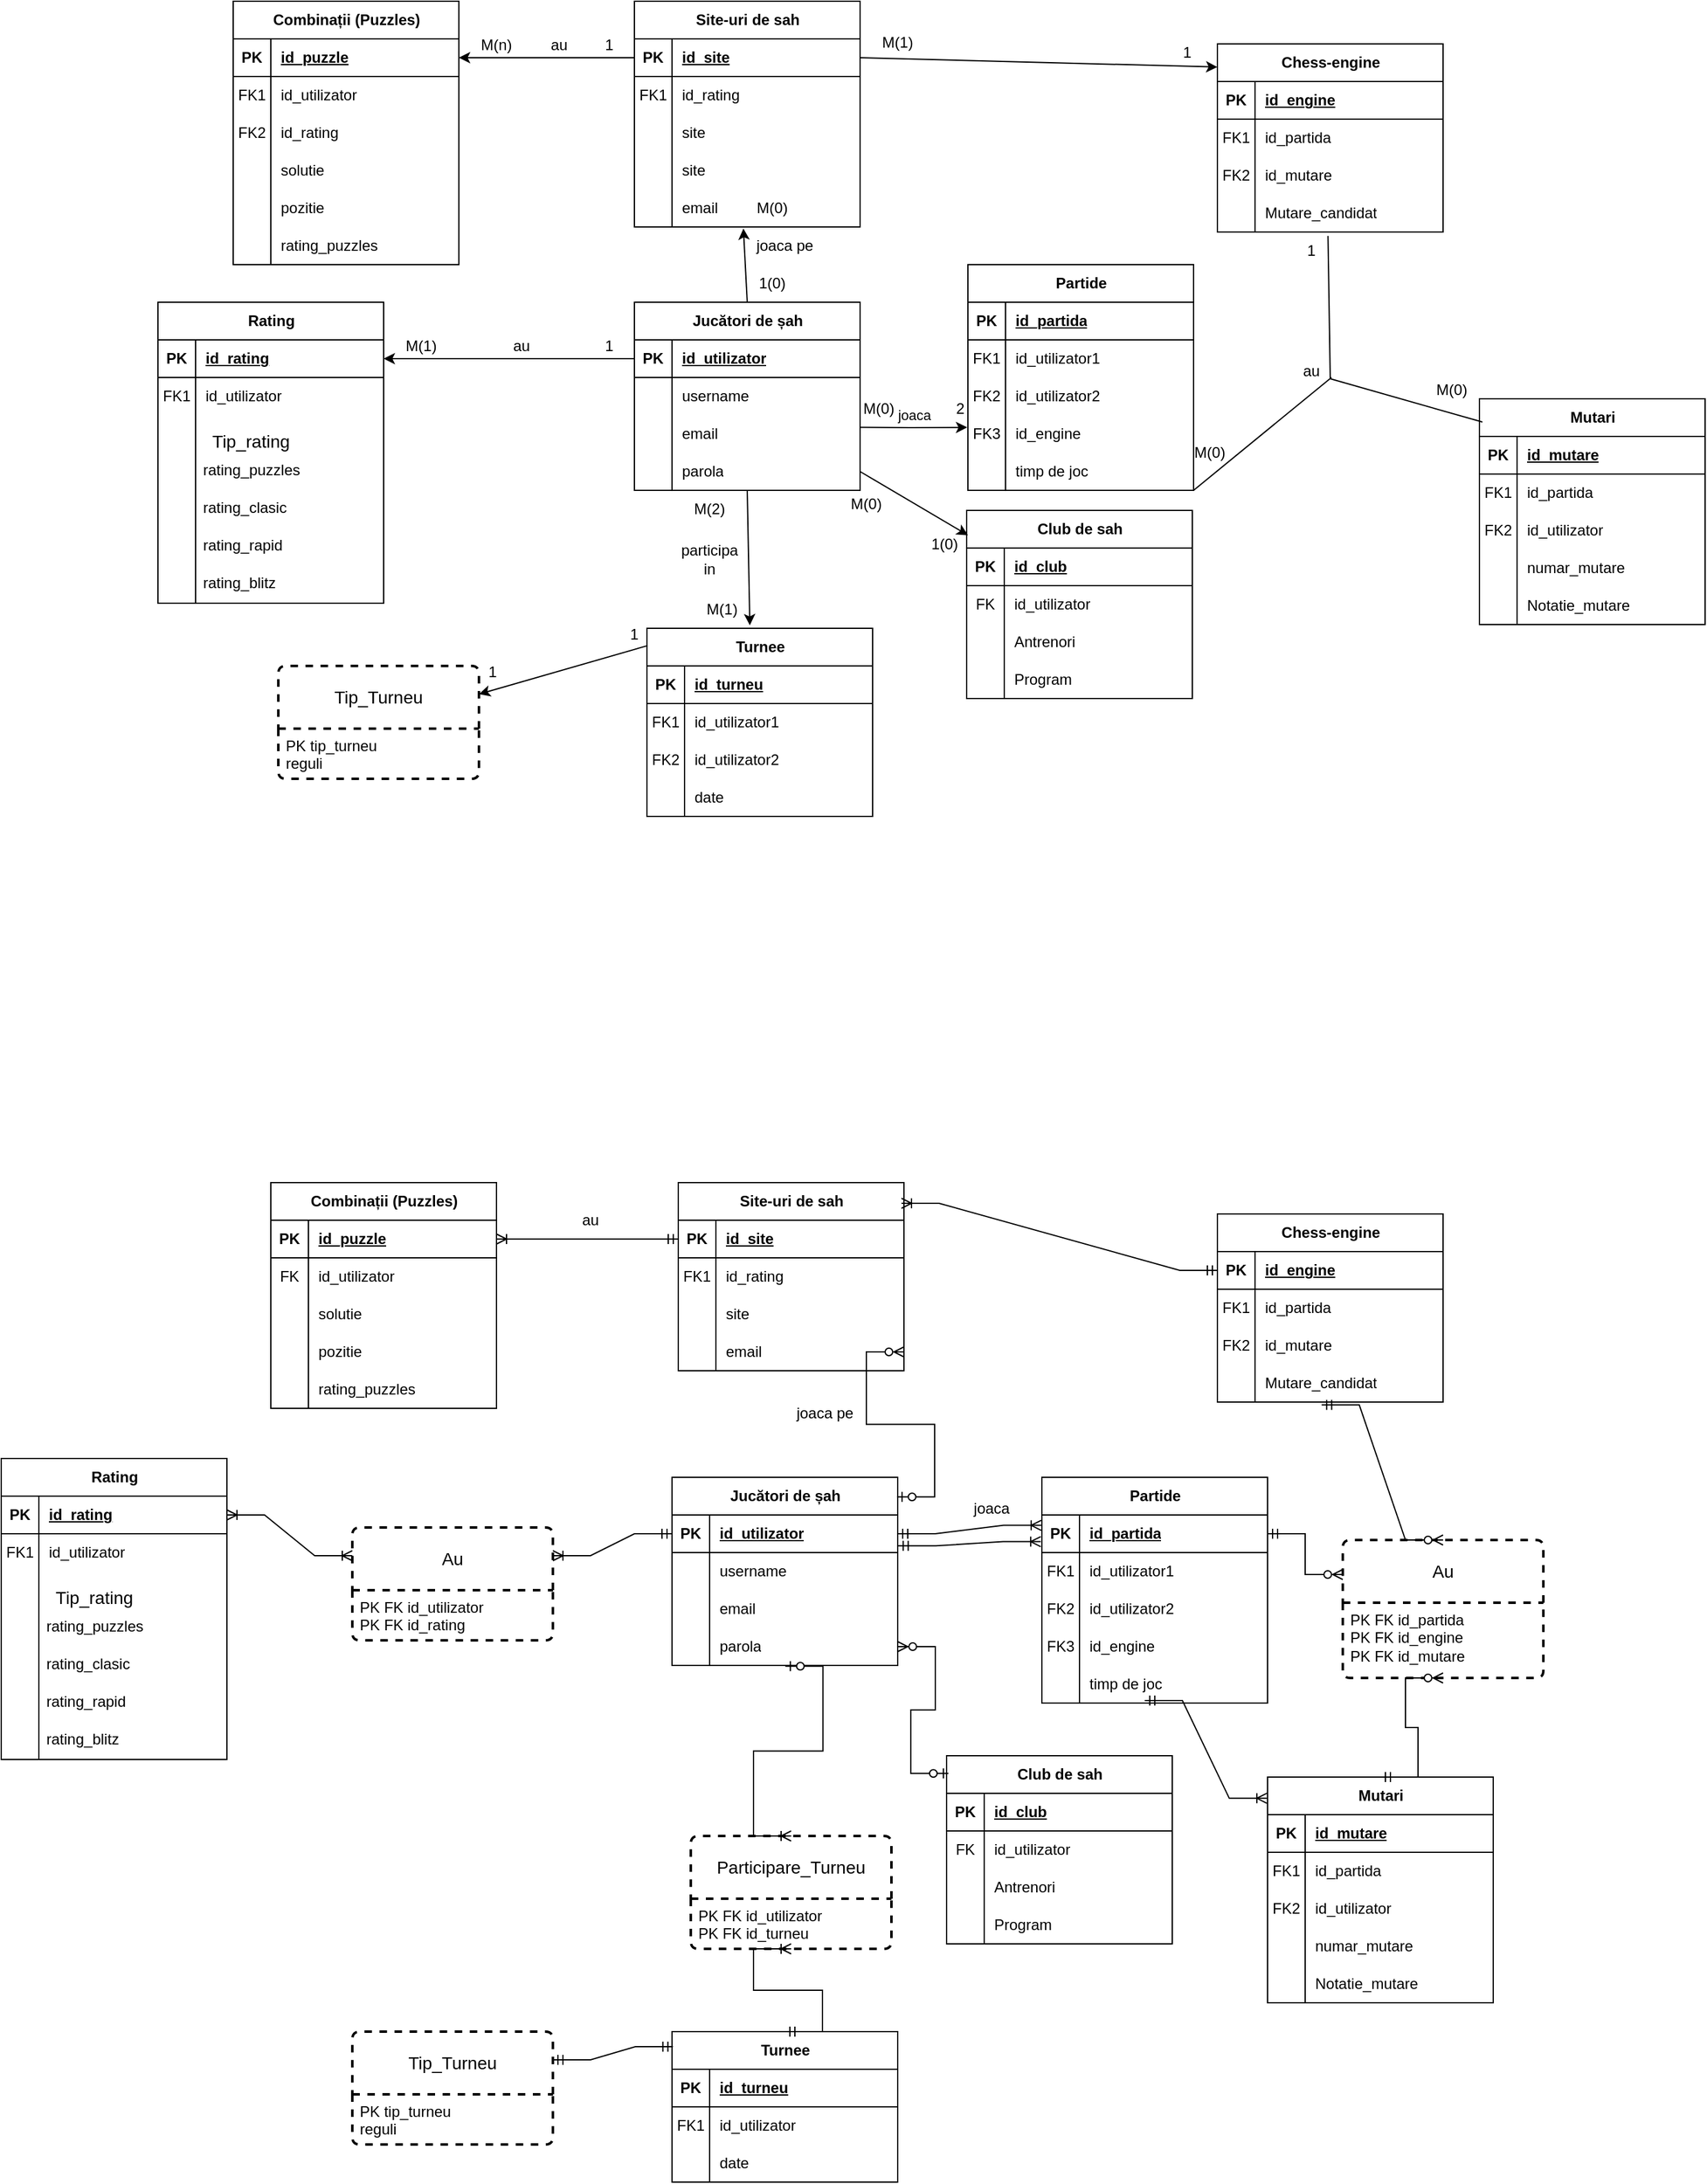 <mxfile version="27.0.5">
  <diagram id="R2lEEEUBdFMjLlhIrx00" name="Page-1">
    <mxGraphModel dx="1348" dy="593" grid="0" gridSize="10" guides="1" tooltips="1" connect="1" arrows="1" fold="1" page="1" pageScale="1" pageWidth="850" pageHeight="1100" math="0" shadow="0" extFonts="Permanent Marker^https://fonts.googleapis.com/css?family=Permanent+Marker">
      <root>
        <mxCell id="0" />
        <mxCell id="1" parent="0" />
        <mxCell id="h8lowL3ZB-aE6R0n006t-32" value="Jucători de șah" style="shape=table;startSize=30;container=1;collapsible=1;childLayout=tableLayout;fixedRows=1;rowLines=0;fontStyle=1;align=center;resizeLast=1;html=1;" parent="1" vertex="1">
          <mxGeometry x="615" y="491" width="180" height="150" as="geometry" />
        </mxCell>
        <mxCell id="h8lowL3ZB-aE6R0n006t-33" value="" style="shape=tableRow;horizontal=0;startSize=0;swimlaneHead=0;swimlaneBody=0;fillColor=none;collapsible=0;dropTarget=0;points=[[0,0.5],[1,0.5]];portConstraint=eastwest;top=0;left=0;right=0;bottom=1;" parent="h8lowL3ZB-aE6R0n006t-32" vertex="1">
          <mxGeometry y="30" width="180" height="30" as="geometry" />
        </mxCell>
        <mxCell id="h8lowL3ZB-aE6R0n006t-34" value="PK" style="shape=partialRectangle;connectable=0;fillColor=none;top=0;left=0;bottom=0;right=0;fontStyle=1;overflow=hidden;whiteSpace=wrap;html=1;" parent="h8lowL3ZB-aE6R0n006t-33" vertex="1">
          <mxGeometry width="30" height="30" as="geometry">
            <mxRectangle width="30" height="30" as="alternateBounds" />
          </mxGeometry>
        </mxCell>
        <mxCell id="h8lowL3ZB-aE6R0n006t-35" value="id_utilizator" style="shape=partialRectangle;connectable=0;fillColor=none;top=0;left=0;bottom=0;right=0;align=left;spacingLeft=6;fontStyle=5;overflow=hidden;whiteSpace=wrap;html=1;" parent="h8lowL3ZB-aE6R0n006t-33" vertex="1">
          <mxGeometry x="30" width="150" height="30" as="geometry">
            <mxRectangle width="150" height="30" as="alternateBounds" />
          </mxGeometry>
        </mxCell>
        <mxCell id="h8lowL3ZB-aE6R0n006t-36" value="" style="shape=tableRow;horizontal=0;startSize=0;swimlaneHead=0;swimlaneBody=0;fillColor=none;collapsible=0;dropTarget=0;points=[[0,0.5],[1,0.5]];portConstraint=eastwest;top=0;left=0;right=0;bottom=0;" parent="h8lowL3ZB-aE6R0n006t-32" vertex="1">
          <mxGeometry y="60" width="180" height="30" as="geometry" />
        </mxCell>
        <mxCell id="h8lowL3ZB-aE6R0n006t-37" value="" style="shape=partialRectangle;connectable=0;fillColor=none;top=0;left=0;bottom=0;right=0;editable=1;overflow=hidden;whiteSpace=wrap;html=1;" parent="h8lowL3ZB-aE6R0n006t-36" vertex="1">
          <mxGeometry width="30" height="30" as="geometry">
            <mxRectangle width="30" height="30" as="alternateBounds" />
          </mxGeometry>
        </mxCell>
        <mxCell id="h8lowL3ZB-aE6R0n006t-38" value="username" style="shape=partialRectangle;connectable=0;fillColor=none;top=0;left=0;bottom=0;right=0;align=left;spacingLeft=6;overflow=hidden;whiteSpace=wrap;html=1;" parent="h8lowL3ZB-aE6R0n006t-36" vertex="1">
          <mxGeometry x="30" width="150" height="30" as="geometry">
            <mxRectangle width="150" height="30" as="alternateBounds" />
          </mxGeometry>
        </mxCell>
        <mxCell id="h8lowL3ZB-aE6R0n006t-39" value="" style="shape=tableRow;horizontal=0;startSize=0;swimlaneHead=0;swimlaneBody=0;fillColor=none;collapsible=0;dropTarget=0;points=[[0,0.5],[1,0.5]];portConstraint=eastwest;top=0;left=0;right=0;bottom=0;" parent="h8lowL3ZB-aE6R0n006t-32" vertex="1">
          <mxGeometry y="90" width="180" height="30" as="geometry" />
        </mxCell>
        <mxCell id="h8lowL3ZB-aE6R0n006t-40" value="" style="shape=partialRectangle;connectable=0;fillColor=none;top=0;left=0;bottom=0;right=0;editable=1;overflow=hidden;whiteSpace=wrap;html=1;" parent="h8lowL3ZB-aE6R0n006t-39" vertex="1">
          <mxGeometry width="30" height="30" as="geometry">
            <mxRectangle width="30" height="30" as="alternateBounds" />
          </mxGeometry>
        </mxCell>
        <mxCell id="h8lowL3ZB-aE6R0n006t-41" value="email" style="shape=partialRectangle;connectable=0;fillColor=none;top=0;left=0;bottom=0;right=0;align=left;spacingLeft=6;overflow=hidden;whiteSpace=wrap;html=1;" parent="h8lowL3ZB-aE6R0n006t-39" vertex="1">
          <mxGeometry x="30" width="150" height="30" as="geometry">
            <mxRectangle width="150" height="30" as="alternateBounds" />
          </mxGeometry>
        </mxCell>
        <mxCell id="h8lowL3ZB-aE6R0n006t-42" value="" style="shape=tableRow;horizontal=0;startSize=0;swimlaneHead=0;swimlaneBody=0;fillColor=none;collapsible=0;dropTarget=0;points=[[0,0.5],[1,0.5]];portConstraint=eastwest;top=0;left=0;right=0;bottom=0;" parent="h8lowL3ZB-aE6R0n006t-32" vertex="1">
          <mxGeometry y="120" width="180" height="30" as="geometry" />
        </mxCell>
        <mxCell id="h8lowL3ZB-aE6R0n006t-43" value="" style="shape=partialRectangle;connectable=0;fillColor=none;top=0;left=0;bottom=0;right=0;editable=1;overflow=hidden;whiteSpace=wrap;html=1;" parent="h8lowL3ZB-aE6R0n006t-42" vertex="1">
          <mxGeometry width="30" height="30" as="geometry">
            <mxRectangle width="30" height="30" as="alternateBounds" />
          </mxGeometry>
        </mxCell>
        <mxCell id="h8lowL3ZB-aE6R0n006t-44" value="parola" style="shape=partialRectangle;connectable=0;fillColor=none;top=0;left=0;bottom=0;right=0;align=left;spacingLeft=6;overflow=hidden;whiteSpace=wrap;html=1;" parent="h8lowL3ZB-aE6R0n006t-42" vertex="1">
          <mxGeometry x="30" width="150" height="30" as="geometry">
            <mxRectangle width="150" height="30" as="alternateBounds" />
          </mxGeometry>
        </mxCell>
        <mxCell id="h8lowL3ZB-aE6R0n006t-45" value="Partide" style="shape=table;startSize=30;container=1;collapsible=1;childLayout=tableLayout;fixedRows=1;rowLines=0;fontStyle=1;align=center;resizeLast=1;html=1;" parent="1" vertex="1">
          <mxGeometry x="881" y="461" width="180" height="180" as="geometry" />
        </mxCell>
        <mxCell id="h8lowL3ZB-aE6R0n006t-46" value="" style="shape=tableRow;horizontal=0;startSize=0;swimlaneHead=0;swimlaneBody=0;fillColor=none;collapsible=0;dropTarget=0;points=[[0,0.5],[1,0.5]];portConstraint=eastwest;top=0;left=0;right=0;bottom=1;" parent="h8lowL3ZB-aE6R0n006t-45" vertex="1">
          <mxGeometry y="30" width="180" height="30" as="geometry" />
        </mxCell>
        <mxCell id="h8lowL3ZB-aE6R0n006t-47" value="PK" style="shape=partialRectangle;connectable=0;fillColor=none;top=0;left=0;bottom=0;right=0;fontStyle=1;overflow=hidden;whiteSpace=wrap;html=1;" parent="h8lowL3ZB-aE6R0n006t-46" vertex="1">
          <mxGeometry width="30" height="30" as="geometry">
            <mxRectangle width="30" height="30" as="alternateBounds" />
          </mxGeometry>
        </mxCell>
        <mxCell id="h8lowL3ZB-aE6R0n006t-48" value="id_partida" style="shape=partialRectangle;connectable=0;fillColor=none;top=0;left=0;bottom=0;right=0;align=left;spacingLeft=6;fontStyle=5;overflow=hidden;whiteSpace=wrap;html=1;" parent="h8lowL3ZB-aE6R0n006t-46" vertex="1">
          <mxGeometry x="30" width="150" height="30" as="geometry">
            <mxRectangle width="150" height="30" as="alternateBounds" />
          </mxGeometry>
        </mxCell>
        <mxCell id="h8lowL3ZB-aE6R0n006t-49" value="" style="shape=tableRow;horizontal=0;startSize=0;swimlaneHead=0;swimlaneBody=0;fillColor=none;collapsible=0;dropTarget=0;points=[[0,0.5],[1,0.5]];portConstraint=eastwest;top=0;left=0;right=0;bottom=0;" parent="h8lowL3ZB-aE6R0n006t-45" vertex="1">
          <mxGeometry y="60" width="180" height="30" as="geometry" />
        </mxCell>
        <mxCell id="h8lowL3ZB-aE6R0n006t-50" value="FK1" style="shape=partialRectangle;connectable=0;fillColor=none;top=0;left=0;bottom=0;right=0;editable=1;overflow=hidden;whiteSpace=wrap;html=1;" parent="h8lowL3ZB-aE6R0n006t-49" vertex="1">
          <mxGeometry width="30" height="30" as="geometry">
            <mxRectangle width="30" height="30" as="alternateBounds" />
          </mxGeometry>
        </mxCell>
        <mxCell id="h8lowL3ZB-aE6R0n006t-51" value="id_utilizator1" style="shape=partialRectangle;connectable=0;fillColor=none;top=0;left=0;bottom=0;right=0;align=left;spacingLeft=6;overflow=hidden;whiteSpace=wrap;html=1;" parent="h8lowL3ZB-aE6R0n006t-49" vertex="1">
          <mxGeometry x="30" width="150" height="30" as="geometry">
            <mxRectangle width="150" height="30" as="alternateBounds" />
          </mxGeometry>
        </mxCell>
        <mxCell id="h8lowL3ZB-aE6R0n006t-52" value="" style="shape=tableRow;horizontal=0;startSize=0;swimlaneHead=0;swimlaneBody=0;fillColor=none;collapsible=0;dropTarget=0;points=[[0,0.5],[1,0.5]];portConstraint=eastwest;top=0;left=0;right=0;bottom=0;" parent="h8lowL3ZB-aE6R0n006t-45" vertex="1">
          <mxGeometry y="90" width="180" height="30" as="geometry" />
        </mxCell>
        <mxCell id="h8lowL3ZB-aE6R0n006t-53" value="FK2" style="shape=partialRectangle;connectable=0;fillColor=none;top=0;left=0;bottom=0;right=0;editable=1;overflow=hidden;whiteSpace=wrap;html=1;" parent="h8lowL3ZB-aE6R0n006t-52" vertex="1">
          <mxGeometry width="30" height="30" as="geometry">
            <mxRectangle width="30" height="30" as="alternateBounds" />
          </mxGeometry>
        </mxCell>
        <mxCell id="h8lowL3ZB-aE6R0n006t-54" value="id_utilizator2" style="shape=partialRectangle;connectable=0;fillColor=none;top=0;left=0;bottom=0;right=0;align=left;spacingLeft=6;overflow=hidden;whiteSpace=wrap;html=1;" parent="h8lowL3ZB-aE6R0n006t-52" vertex="1">
          <mxGeometry x="30" width="150" height="30" as="geometry">
            <mxRectangle width="150" height="30" as="alternateBounds" />
          </mxGeometry>
        </mxCell>
        <mxCell id="h8lowL3ZB-aE6R0n006t-55" value="" style="shape=tableRow;horizontal=0;startSize=0;swimlaneHead=0;swimlaneBody=0;fillColor=none;collapsible=0;dropTarget=0;points=[[0,0.5],[1,0.5]];portConstraint=eastwest;top=0;left=0;right=0;bottom=0;" parent="h8lowL3ZB-aE6R0n006t-45" vertex="1">
          <mxGeometry y="120" width="180" height="30" as="geometry" />
        </mxCell>
        <mxCell id="h8lowL3ZB-aE6R0n006t-56" value="FK3" style="shape=partialRectangle;connectable=0;fillColor=none;top=0;left=0;bottom=0;right=0;editable=1;overflow=hidden;whiteSpace=wrap;html=1;" parent="h8lowL3ZB-aE6R0n006t-55" vertex="1">
          <mxGeometry width="30" height="30" as="geometry">
            <mxRectangle width="30" height="30" as="alternateBounds" />
          </mxGeometry>
        </mxCell>
        <mxCell id="h8lowL3ZB-aE6R0n006t-57" value="id_engine" style="shape=partialRectangle;connectable=0;fillColor=none;top=0;left=0;bottom=0;right=0;align=left;spacingLeft=6;overflow=hidden;whiteSpace=wrap;html=1;" parent="h8lowL3ZB-aE6R0n006t-55" vertex="1">
          <mxGeometry x="30" width="150" height="30" as="geometry">
            <mxRectangle width="150" height="30" as="alternateBounds" />
          </mxGeometry>
        </mxCell>
        <mxCell id="h8lowL3ZB-aE6R0n006t-58" style="shape=tableRow;horizontal=0;startSize=0;swimlaneHead=0;swimlaneBody=0;fillColor=none;collapsible=0;dropTarget=0;points=[[0,0.5],[1,0.5]];portConstraint=eastwest;top=0;left=0;right=0;bottom=0;" parent="h8lowL3ZB-aE6R0n006t-45" vertex="1">
          <mxGeometry y="150" width="180" height="30" as="geometry" />
        </mxCell>
        <mxCell id="h8lowL3ZB-aE6R0n006t-59" style="shape=partialRectangle;connectable=0;fillColor=none;top=0;left=0;bottom=0;right=0;editable=1;overflow=hidden;whiteSpace=wrap;html=1;" parent="h8lowL3ZB-aE6R0n006t-58" vertex="1">
          <mxGeometry width="30" height="30" as="geometry">
            <mxRectangle width="30" height="30" as="alternateBounds" />
          </mxGeometry>
        </mxCell>
        <mxCell id="h8lowL3ZB-aE6R0n006t-60" value="timp de joc" style="shape=partialRectangle;connectable=0;fillColor=none;top=0;left=0;bottom=0;right=0;align=left;spacingLeft=6;overflow=hidden;whiteSpace=wrap;html=1;" parent="h8lowL3ZB-aE6R0n006t-58" vertex="1">
          <mxGeometry x="30" width="150" height="30" as="geometry">
            <mxRectangle width="150" height="30" as="alternateBounds" />
          </mxGeometry>
        </mxCell>
        <mxCell id="h8lowL3ZB-aE6R0n006t-61" value="Site-uri de sah" style="shape=table;startSize=30;container=1;collapsible=1;childLayout=tableLayout;fixedRows=1;rowLines=0;fontStyle=1;align=center;resizeLast=1;html=1;" parent="1" vertex="1">
          <mxGeometry x="615" y="251" width="180" height="180" as="geometry" />
        </mxCell>
        <mxCell id="h8lowL3ZB-aE6R0n006t-62" value="" style="shape=tableRow;horizontal=0;startSize=0;swimlaneHead=0;swimlaneBody=0;fillColor=none;collapsible=0;dropTarget=0;points=[[0,0.5],[1,0.5]];portConstraint=eastwest;top=0;left=0;right=0;bottom=1;" parent="h8lowL3ZB-aE6R0n006t-61" vertex="1">
          <mxGeometry y="30" width="180" height="30" as="geometry" />
        </mxCell>
        <mxCell id="h8lowL3ZB-aE6R0n006t-63" value="PK" style="shape=partialRectangle;connectable=0;fillColor=none;top=0;left=0;bottom=0;right=0;fontStyle=1;overflow=hidden;whiteSpace=wrap;html=1;" parent="h8lowL3ZB-aE6R0n006t-62" vertex="1">
          <mxGeometry width="30" height="30" as="geometry">
            <mxRectangle width="30" height="30" as="alternateBounds" />
          </mxGeometry>
        </mxCell>
        <mxCell id="h8lowL3ZB-aE6R0n006t-64" value="id_site" style="shape=partialRectangle;connectable=0;fillColor=none;top=0;left=0;bottom=0;right=0;align=left;spacingLeft=6;fontStyle=5;overflow=hidden;whiteSpace=wrap;html=1;" parent="h8lowL3ZB-aE6R0n006t-62" vertex="1">
          <mxGeometry x="30" width="150" height="30" as="geometry">
            <mxRectangle width="150" height="30" as="alternateBounds" />
          </mxGeometry>
        </mxCell>
        <mxCell id="h8lowL3ZB-aE6R0n006t-65" value="" style="shape=tableRow;horizontal=0;startSize=0;swimlaneHead=0;swimlaneBody=0;fillColor=none;collapsible=0;dropTarget=0;points=[[0,0.5],[1,0.5]];portConstraint=eastwest;top=0;left=0;right=0;bottom=0;" parent="h8lowL3ZB-aE6R0n006t-61" vertex="1">
          <mxGeometry y="60" width="180" height="30" as="geometry" />
        </mxCell>
        <mxCell id="h8lowL3ZB-aE6R0n006t-66" value="FK1" style="shape=partialRectangle;connectable=0;fillColor=none;top=0;left=0;bottom=0;right=0;editable=1;overflow=hidden;whiteSpace=wrap;html=1;" parent="h8lowL3ZB-aE6R0n006t-65" vertex="1">
          <mxGeometry width="30" height="30" as="geometry">
            <mxRectangle width="30" height="30" as="alternateBounds" />
          </mxGeometry>
        </mxCell>
        <mxCell id="h8lowL3ZB-aE6R0n006t-67" value="id_rating" style="shape=partialRectangle;connectable=0;fillColor=none;top=0;left=0;bottom=0;right=0;align=left;spacingLeft=6;overflow=hidden;whiteSpace=wrap;html=1;" parent="h8lowL3ZB-aE6R0n006t-65" vertex="1">
          <mxGeometry x="30" width="150" height="30" as="geometry">
            <mxRectangle width="150" height="30" as="alternateBounds" />
          </mxGeometry>
        </mxCell>
        <mxCell id="w2BElHZTrqTpdHYwmire-5" value="" style="shape=tableRow;horizontal=0;startSize=0;swimlaneHead=0;swimlaneBody=0;fillColor=none;collapsible=0;dropTarget=0;points=[[0,0.5],[1,0.5]];portConstraint=eastwest;top=0;left=0;right=0;bottom=0;" parent="h8lowL3ZB-aE6R0n006t-61" vertex="1">
          <mxGeometry y="90" width="180" height="30" as="geometry" />
        </mxCell>
        <mxCell id="w2BElHZTrqTpdHYwmire-6" value="" style="shape=partialRectangle;connectable=0;fillColor=none;top=0;left=0;bottom=0;right=0;editable=1;overflow=hidden;whiteSpace=wrap;html=1;" parent="w2BElHZTrqTpdHYwmire-5" vertex="1">
          <mxGeometry width="30" height="30" as="geometry">
            <mxRectangle width="30" height="30" as="alternateBounds" />
          </mxGeometry>
        </mxCell>
        <mxCell id="w2BElHZTrqTpdHYwmire-7" value="site" style="shape=partialRectangle;connectable=0;fillColor=none;top=0;left=0;bottom=0;right=0;align=left;spacingLeft=6;overflow=hidden;whiteSpace=wrap;html=1;" parent="w2BElHZTrqTpdHYwmire-5" vertex="1">
          <mxGeometry x="30" width="150" height="30" as="geometry">
            <mxRectangle width="150" height="30" as="alternateBounds" />
          </mxGeometry>
        </mxCell>
        <mxCell id="h8lowL3ZB-aE6R0n006t-68" value="" style="shape=tableRow;horizontal=0;startSize=0;swimlaneHead=0;swimlaneBody=0;fillColor=none;collapsible=0;dropTarget=0;points=[[0,0.5],[1,0.5]];portConstraint=eastwest;top=0;left=0;right=0;bottom=0;" parent="h8lowL3ZB-aE6R0n006t-61" vertex="1">
          <mxGeometry y="120" width="180" height="30" as="geometry" />
        </mxCell>
        <mxCell id="h8lowL3ZB-aE6R0n006t-69" value="" style="shape=partialRectangle;connectable=0;fillColor=none;top=0;left=0;bottom=0;right=0;editable=1;overflow=hidden;whiteSpace=wrap;html=1;" parent="h8lowL3ZB-aE6R0n006t-68" vertex="1">
          <mxGeometry width="30" height="30" as="geometry">
            <mxRectangle width="30" height="30" as="alternateBounds" />
          </mxGeometry>
        </mxCell>
        <mxCell id="h8lowL3ZB-aE6R0n006t-70" value="site" style="shape=partialRectangle;connectable=0;fillColor=none;top=0;left=0;bottom=0;right=0;align=left;spacingLeft=6;overflow=hidden;whiteSpace=wrap;html=1;" parent="h8lowL3ZB-aE6R0n006t-68" vertex="1">
          <mxGeometry x="30" width="150" height="30" as="geometry">
            <mxRectangle width="150" height="30" as="alternateBounds" />
          </mxGeometry>
        </mxCell>
        <mxCell id="h8lowL3ZB-aE6R0n006t-71" value="" style="shape=tableRow;horizontal=0;startSize=0;swimlaneHead=0;swimlaneBody=0;fillColor=none;collapsible=0;dropTarget=0;points=[[0,0.5],[1,0.5]];portConstraint=eastwest;top=0;left=0;right=0;bottom=0;" parent="h8lowL3ZB-aE6R0n006t-61" vertex="1">
          <mxGeometry y="150" width="180" height="30" as="geometry" />
        </mxCell>
        <mxCell id="h8lowL3ZB-aE6R0n006t-72" value="" style="shape=partialRectangle;connectable=0;fillColor=none;top=0;left=0;bottom=0;right=0;editable=1;overflow=hidden;whiteSpace=wrap;html=1;" parent="h8lowL3ZB-aE6R0n006t-71" vertex="1">
          <mxGeometry width="30" height="30" as="geometry">
            <mxRectangle width="30" height="30" as="alternateBounds" />
          </mxGeometry>
        </mxCell>
        <mxCell id="h8lowL3ZB-aE6R0n006t-73" value="email" style="shape=partialRectangle;connectable=0;fillColor=none;top=0;left=0;bottom=0;right=0;align=left;spacingLeft=6;overflow=hidden;whiteSpace=wrap;html=1;" parent="h8lowL3ZB-aE6R0n006t-71" vertex="1">
          <mxGeometry x="30" width="150" height="30" as="geometry">
            <mxRectangle width="150" height="30" as="alternateBounds" />
          </mxGeometry>
        </mxCell>
        <mxCell id="h8lowL3ZB-aE6R0n006t-74" value="Chess-engine" style="shape=table;startSize=30;container=1;collapsible=1;childLayout=tableLayout;fixedRows=1;rowLines=0;fontStyle=1;align=center;resizeLast=1;html=1;" parent="1" vertex="1">
          <mxGeometry x="1080" y="285" width="180" height="150" as="geometry" />
        </mxCell>
        <mxCell id="h8lowL3ZB-aE6R0n006t-75" value="" style="shape=tableRow;horizontal=0;startSize=0;swimlaneHead=0;swimlaneBody=0;fillColor=none;collapsible=0;dropTarget=0;points=[[0,0.5],[1,0.5]];portConstraint=eastwest;top=0;left=0;right=0;bottom=1;" parent="h8lowL3ZB-aE6R0n006t-74" vertex="1">
          <mxGeometry y="30" width="180" height="30" as="geometry" />
        </mxCell>
        <mxCell id="h8lowL3ZB-aE6R0n006t-76" value="PK" style="shape=partialRectangle;connectable=0;fillColor=none;top=0;left=0;bottom=0;right=0;fontStyle=1;overflow=hidden;whiteSpace=wrap;html=1;" parent="h8lowL3ZB-aE6R0n006t-75" vertex="1">
          <mxGeometry width="30" height="30" as="geometry">
            <mxRectangle width="30" height="30" as="alternateBounds" />
          </mxGeometry>
        </mxCell>
        <mxCell id="h8lowL3ZB-aE6R0n006t-77" value="id_engine" style="shape=partialRectangle;connectable=0;fillColor=none;top=0;left=0;bottom=0;right=0;align=left;spacingLeft=6;fontStyle=5;overflow=hidden;whiteSpace=wrap;html=1;" parent="h8lowL3ZB-aE6R0n006t-75" vertex="1">
          <mxGeometry x="30" width="150" height="30" as="geometry">
            <mxRectangle width="150" height="30" as="alternateBounds" />
          </mxGeometry>
        </mxCell>
        <mxCell id="h8lowL3ZB-aE6R0n006t-78" value="" style="shape=tableRow;horizontal=0;startSize=0;swimlaneHead=0;swimlaneBody=0;fillColor=none;collapsible=0;dropTarget=0;points=[[0,0.5],[1,0.5]];portConstraint=eastwest;top=0;left=0;right=0;bottom=0;" parent="h8lowL3ZB-aE6R0n006t-74" vertex="1">
          <mxGeometry y="60" width="180" height="30" as="geometry" />
        </mxCell>
        <mxCell id="h8lowL3ZB-aE6R0n006t-79" value="FK1" style="shape=partialRectangle;connectable=0;fillColor=none;top=0;left=0;bottom=0;right=0;editable=1;overflow=hidden;whiteSpace=wrap;html=1;" parent="h8lowL3ZB-aE6R0n006t-78" vertex="1">
          <mxGeometry width="30" height="30" as="geometry">
            <mxRectangle width="30" height="30" as="alternateBounds" />
          </mxGeometry>
        </mxCell>
        <mxCell id="h8lowL3ZB-aE6R0n006t-80" value="id_partida" style="shape=partialRectangle;connectable=0;fillColor=none;top=0;left=0;bottom=0;right=0;align=left;spacingLeft=6;overflow=hidden;whiteSpace=wrap;html=1;" parent="h8lowL3ZB-aE6R0n006t-78" vertex="1">
          <mxGeometry x="30" width="150" height="30" as="geometry">
            <mxRectangle width="150" height="30" as="alternateBounds" />
          </mxGeometry>
        </mxCell>
        <mxCell id="h8lowL3ZB-aE6R0n006t-81" value="" style="shape=tableRow;horizontal=0;startSize=0;swimlaneHead=0;swimlaneBody=0;fillColor=none;collapsible=0;dropTarget=0;points=[[0,0.5],[1,0.5]];portConstraint=eastwest;top=0;left=0;right=0;bottom=0;" parent="h8lowL3ZB-aE6R0n006t-74" vertex="1">
          <mxGeometry y="90" width="180" height="30" as="geometry" />
        </mxCell>
        <mxCell id="h8lowL3ZB-aE6R0n006t-82" value="FK2" style="shape=partialRectangle;connectable=0;fillColor=none;top=0;left=0;bottom=0;right=0;editable=1;overflow=hidden;whiteSpace=wrap;html=1;" parent="h8lowL3ZB-aE6R0n006t-81" vertex="1">
          <mxGeometry width="30" height="30" as="geometry">
            <mxRectangle width="30" height="30" as="alternateBounds" />
          </mxGeometry>
        </mxCell>
        <mxCell id="h8lowL3ZB-aE6R0n006t-83" value="id_mutare" style="shape=partialRectangle;connectable=0;fillColor=none;top=0;left=0;bottom=0;right=0;align=left;spacingLeft=6;overflow=hidden;whiteSpace=wrap;html=1;" parent="h8lowL3ZB-aE6R0n006t-81" vertex="1">
          <mxGeometry x="30" width="150" height="30" as="geometry">
            <mxRectangle width="150" height="30" as="alternateBounds" />
          </mxGeometry>
        </mxCell>
        <mxCell id="h8lowL3ZB-aE6R0n006t-84" value="" style="shape=tableRow;horizontal=0;startSize=0;swimlaneHead=0;swimlaneBody=0;fillColor=none;collapsible=0;dropTarget=0;points=[[0,0.5],[1,0.5]];portConstraint=eastwest;top=0;left=0;right=0;bottom=0;" parent="h8lowL3ZB-aE6R0n006t-74" vertex="1">
          <mxGeometry y="120" width="180" height="30" as="geometry" />
        </mxCell>
        <mxCell id="h8lowL3ZB-aE6R0n006t-85" value="" style="shape=partialRectangle;connectable=0;fillColor=none;top=0;left=0;bottom=0;right=0;editable=1;overflow=hidden;whiteSpace=wrap;html=1;" parent="h8lowL3ZB-aE6R0n006t-84" vertex="1">
          <mxGeometry width="30" height="30" as="geometry">
            <mxRectangle width="30" height="30" as="alternateBounds" />
          </mxGeometry>
        </mxCell>
        <mxCell id="h8lowL3ZB-aE6R0n006t-86" value="Mutare_candidat" style="shape=partialRectangle;connectable=0;fillColor=none;top=0;left=0;bottom=0;right=0;align=left;spacingLeft=6;overflow=hidden;whiteSpace=wrap;html=1;" parent="h8lowL3ZB-aE6R0n006t-84" vertex="1">
          <mxGeometry x="30" width="150" height="30" as="geometry">
            <mxRectangle width="150" height="30" as="alternateBounds" />
          </mxGeometry>
        </mxCell>
        <mxCell id="h8lowL3ZB-aE6R0n006t-87" value="Mutari" style="shape=table;startSize=30;container=1;collapsible=1;childLayout=tableLayout;fixedRows=1;rowLines=0;fontStyle=1;align=center;resizeLast=1;html=1;" parent="1" vertex="1">
          <mxGeometry x="1289" y="568" width="180" height="180" as="geometry" />
        </mxCell>
        <mxCell id="h8lowL3ZB-aE6R0n006t-88" value="" style="shape=tableRow;horizontal=0;startSize=0;swimlaneHead=0;swimlaneBody=0;fillColor=none;collapsible=0;dropTarget=0;points=[[0,0.5],[1,0.5]];portConstraint=eastwest;top=0;left=0;right=0;bottom=1;" parent="h8lowL3ZB-aE6R0n006t-87" vertex="1">
          <mxGeometry y="30" width="180" height="30" as="geometry" />
        </mxCell>
        <mxCell id="h8lowL3ZB-aE6R0n006t-89" value="PK" style="shape=partialRectangle;connectable=0;fillColor=none;top=0;left=0;bottom=0;right=0;fontStyle=1;overflow=hidden;whiteSpace=wrap;html=1;" parent="h8lowL3ZB-aE6R0n006t-88" vertex="1">
          <mxGeometry width="30" height="30" as="geometry">
            <mxRectangle width="30" height="30" as="alternateBounds" />
          </mxGeometry>
        </mxCell>
        <mxCell id="h8lowL3ZB-aE6R0n006t-90" value="id_mutare" style="shape=partialRectangle;connectable=0;fillColor=none;top=0;left=0;bottom=0;right=0;align=left;spacingLeft=6;fontStyle=5;overflow=hidden;whiteSpace=wrap;html=1;" parent="h8lowL3ZB-aE6R0n006t-88" vertex="1">
          <mxGeometry x="30" width="150" height="30" as="geometry">
            <mxRectangle width="150" height="30" as="alternateBounds" />
          </mxGeometry>
        </mxCell>
        <mxCell id="h8lowL3ZB-aE6R0n006t-91" value="" style="shape=tableRow;horizontal=0;startSize=0;swimlaneHead=0;swimlaneBody=0;fillColor=none;collapsible=0;dropTarget=0;points=[[0,0.5],[1,0.5]];portConstraint=eastwest;top=0;left=0;right=0;bottom=0;" parent="h8lowL3ZB-aE6R0n006t-87" vertex="1">
          <mxGeometry y="60" width="180" height="30" as="geometry" />
        </mxCell>
        <mxCell id="h8lowL3ZB-aE6R0n006t-92" value="FK1" style="shape=partialRectangle;connectable=0;fillColor=none;top=0;left=0;bottom=0;right=0;editable=1;overflow=hidden;whiteSpace=wrap;html=1;" parent="h8lowL3ZB-aE6R0n006t-91" vertex="1">
          <mxGeometry width="30" height="30" as="geometry">
            <mxRectangle width="30" height="30" as="alternateBounds" />
          </mxGeometry>
        </mxCell>
        <mxCell id="h8lowL3ZB-aE6R0n006t-93" value="id_partida" style="shape=partialRectangle;connectable=0;fillColor=none;top=0;left=0;bottom=0;right=0;align=left;spacingLeft=6;overflow=hidden;whiteSpace=wrap;html=1;" parent="h8lowL3ZB-aE6R0n006t-91" vertex="1">
          <mxGeometry x="30" width="150" height="30" as="geometry">
            <mxRectangle width="150" height="30" as="alternateBounds" />
          </mxGeometry>
        </mxCell>
        <mxCell id="h8lowL3ZB-aE6R0n006t-94" value="" style="shape=tableRow;horizontal=0;startSize=0;swimlaneHead=0;swimlaneBody=0;fillColor=none;collapsible=0;dropTarget=0;points=[[0,0.5],[1,0.5]];portConstraint=eastwest;top=0;left=0;right=0;bottom=0;" parent="h8lowL3ZB-aE6R0n006t-87" vertex="1">
          <mxGeometry y="90" width="180" height="30" as="geometry" />
        </mxCell>
        <mxCell id="h8lowL3ZB-aE6R0n006t-95" value="FK2" style="shape=partialRectangle;connectable=0;fillColor=none;top=0;left=0;bottom=0;right=0;editable=1;overflow=hidden;whiteSpace=wrap;html=1;" parent="h8lowL3ZB-aE6R0n006t-94" vertex="1">
          <mxGeometry width="30" height="30" as="geometry">
            <mxRectangle width="30" height="30" as="alternateBounds" />
          </mxGeometry>
        </mxCell>
        <mxCell id="h8lowL3ZB-aE6R0n006t-96" value="id_utilizator" style="shape=partialRectangle;connectable=0;fillColor=none;top=0;left=0;bottom=0;right=0;align=left;spacingLeft=6;overflow=hidden;whiteSpace=wrap;html=1;" parent="h8lowL3ZB-aE6R0n006t-94" vertex="1">
          <mxGeometry x="30" width="150" height="30" as="geometry">
            <mxRectangle width="150" height="30" as="alternateBounds" />
          </mxGeometry>
        </mxCell>
        <mxCell id="h8lowL3ZB-aE6R0n006t-97" value="" style="shape=tableRow;horizontal=0;startSize=0;swimlaneHead=0;swimlaneBody=0;fillColor=none;collapsible=0;dropTarget=0;points=[[0,0.5],[1,0.5]];portConstraint=eastwest;top=0;left=0;right=0;bottom=0;" parent="h8lowL3ZB-aE6R0n006t-87" vertex="1">
          <mxGeometry y="120" width="180" height="30" as="geometry" />
        </mxCell>
        <mxCell id="h8lowL3ZB-aE6R0n006t-98" value="" style="shape=partialRectangle;connectable=0;fillColor=none;top=0;left=0;bottom=0;right=0;editable=1;overflow=hidden;whiteSpace=wrap;html=1;" parent="h8lowL3ZB-aE6R0n006t-97" vertex="1">
          <mxGeometry width="30" height="30" as="geometry">
            <mxRectangle width="30" height="30" as="alternateBounds" />
          </mxGeometry>
        </mxCell>
        <mxCell id="h8lowL3ZB-aE6R0n006t-99" value="numar_mutare" style="shape=partialRectangle;connectable=0;fillColor=none;top=0;left=0;bottom=0;right=0;align=left;spacingLeft=6;overflow=hidden;whiteSpace=wrap;html=1;" parent="h8lowL3ZB-aE6R0n006t-97" vertex="1">
          <mxGeometry x="30" width="150" height="30" as="geometry">
            <mxRectangle width="150" height="30" as="alternateBounds" />
          </mxGeometry>
        </mxCell>
        <mxCell id="h8lowL3ZB-aE6R0n006t-100" style="shape=tableRow;horizontal=0;startSize=0;swimlaneHead=0;swimlaneBody=0;fillColor=none;collapsible=0;dropTarget=0;points=[[0,0.5],[1,0.5]];portConstraint=eastwest;top=0;left=0;right=0;bottom=0;" parent="h8lowL3ZB-aE6R0n006t-87" vertex="1">
          <mxGeometry y="150" width="180" height="30" as="geometry" />
        </mxCell>
        <mxCell id="h8lowL3ZB-aE6R0n006t-101" style="shape=partialRectangle;connectable=0;fillColor=none;top=0;left=0;bottom=0;right=0;editable=1;overflow=hidden;whiteSpace=wrap;html=1;" parent="h8lowL3ZB-aE6R0n006t-100" vertex="1">
          <mxGeometry width="30" height="30" as="geometry">
            <mxRectangle width="30" height="30" as="alternateBounds" />
          </mxGeometry>
        </mxCell>
        <mxCell id="h8lowL3ZB-aE6R0n006t-102" value="&lt;div&gt;Notatie_mutare&lt;/div&gt;" style="shape=partialRectangle;connectable=0;fillColor=none;top=0;left=0;bottom=0;right=0;align=left;spacingLeft=6;overflow=hidden;whiteSpace=wrap;html=1;" parent="h8lowL3ZB-aE6R0n006t-100" vertex="1">
          <mxGeometry x="30" width="150" height="30" as="geometry">
            <mxRectangle width="150" height="30" as="alternateBounds" />
          </mxGeometry>
        </mxCell>
        <mxCell id="h8lowL3ZB-aE6R0n006t-103" value="Rating" style="shape=table;startSize=30;container=1;collapsible=1;childLayout=tableLayout;fixedRows=1;rowLines=0;fontStyle=1;align=center;resizeLast=1;html=1;" parent="1" vertex="1">
          <mxGeometry x="235" y="491" width="180" height="240" as="geometry" />
        </mxCell>
        <mxCell id="h8lowL3ZB-aE6R0n006t-104" value="" style="shape=tableRow;horizontal=0;startSize=0;swimlaneHead=0;swimlaneBody=0;fillColor=none;collapsible=0;dropTarget=0;points=[[0,0.5],[1,0.5]];portConstraint=eastwest;top=0;left=0;right=0;bottom=1;" parent="h8lowL3ZB-aE6R0n006t-103" vertex="1">
          <mxGeometry y="30" width="180" height="30" as="geometry" />
        </mxCell>
        <mxCell id="h8lowL3ZB-aE6R0n006t-105" value="PK" style="shape=partialRectangle;connectable=0;fillColor=none;top=0;left=0;bottom=0;right=0;fontStyle=1;overflow=hidden;whiteSpace=wrap;html=1;" parent="h8lowL3ZB-aE6R0n006t-104" vertex="1">
          <mxGeometry width="30" height="30" as="geometry">
            <mxRectangle width="30" height="30" as="alternateBounds" />
          </mxGeometry>
        </mxCell>
        <mxCell id="h8lowL3ZB-aE6R0n006t-106" value="id_rating" style="shape=partialRectangle;connectable=0;fillColor=none;top=0;left=0;bottom=0;right=0;align=left;spacingLeft=6;fontStyle=5;overflow=hidden;whiteSpace=wrap;html=1;" parent="h8lowL3ZB-aE6R0n006t-104" vertex="1">
          <mxGeometry x="30" width="150" height="30" as="geometry">
            <mxRectangle width="150" height="30" as="alternateBounds" />
          </mxGeometry>
        </mxCell>
        <mxCell id="h8lowL3ZB-aE6R0n006t-107" value="" style="shape=tableRow;horizontal=0;startSize=0;swimlaneHead=0;swimlaneBody=0;fillColor=none;collapsible=0;dropTarget=0;points=[[0,0.5],[1,0.5]];portConstraint=eastwest;top=0;left=0;right=0;bottom=0;" parent="h8lowL3ZB-aE6R0n006t-103" vertex="1">
          <mxGeometry y="60" width="180" height="30" as="geometry" />
        </mxCell>
        <mxCell id="h8lowL3ZB-aE6R0n006t-108" value="FK1" style="shape=partialRectangle;connectable=0;fillColor=none;top=0;left=0;bottom=0;right=0;editable=1;overflow=hidden;whiteSpace=wrap;html=1;" parent="h8lowL3ZB-aE6R0n006t-107" vertex="1">
          <mxGeometry width="30" height="30" as="geometry">
            <mxRectangle width="30" height="30" as="alternateBounds" />
          </mxGeometry>
        </mxCell>
        <mxCell id="h8lowL3ZB-aE6R0n006t-109" value="id_utilizator" style="shape=partialRectangle;connectable=0;fillColor=none;top=0;left=0;bottom=0;right=0;align=left;spacingLeft=6;overflow=hidden;whiteSpace=wrap;html=1;" parent="h8lowL3ZB-aE6R0n006t-107" vertex="1">
          <mxGeometry x="30" width="150" height="30" as="geometry">
            <mxRectangle width="150" height="30" as="alternateBounds" />
          </mxGeometry>
        </mxCell>
        <mxCell id="h8lowL3ZB-aE6R0n006t-110" value="" style="shape=tableRow;horizontal=0;startSize=0;swimlaneHead=0;swimlaneBody=0;fillColor=none;collapsible=0;dropTarget=0;points=[[0,0.5],[1,0.5]];portConstraint=eastwest;top=0;left=0;right=0;bottom=0;" parent="h8lowL3ZB-aE6R0n006t-103" vertex="1">
          <mxGeometry y="90" width="180" height="30" as="geometry" />
        </mxCell>
        <mxCell id="h8lowL3ZB-aE6R0n006t-111" value="" style="shape=partialRectangle;connectable=0;fillColor=none;top=0;left=0;bottom=0;right=0;editable=1;overflow=hidden;whiteSpace=wrap;html=1;" parent="h8lowL3ZB-aE6R0n006t-110" vertex="1">
          <mxGeometry width="30" height="30" as="geometry">
            <mxRectangle width="30" height="30" as="alternateBounds" />
          </mxGeometry>
        </mxCell>
        <mxCell id="h8lowL3ZB-aE6R0n006t-112" value="" style="shape=partialRectangle;connectable=0;fillColor=none;top=0;left=0;bottom=0;right=0;align=left;spacingLeft=6;overflow=hidden;whiteSpace=wrap;html=1;" parent="h8lowL3ZB-aE6R0n006t-110" vertex="1">
          <mxGeometry x="30" width="150" height="30" as="geometry">
            <mxRectangle width="150" height="30" as="alternateBounds" />
          </mxGeometry>
        </mxCell>
        <mxCell id="h8lowL3ZB-aE6R0n006t-113" value="" style="shape=tableRow;horizontal=0;startSize=0;swimlaneHead=0;swimlaneBody=0;fillColor=none;collapsible=0;dropTarget=0;points=[[0,0.5],[1,0.5]];portConstraint=eastwest;top=0;left=0;right=0;bottom=0;" parent="h8lowL3ZB-aE6R0n006t-103" vertex="1">
          <mxGeometry y="120" width="180" height="30" as="geometry" />
        </mxCell>
        <mxCell id="h8lowL3ZB-aE6R0n006t-114" value="" style="shape=partialRectangle;connectable=0;fillColor=none;top=0;left=0;bottom=0;right=0;editable=1;overflow=hidden;whiteSpace=wrap;html=1;" parent="h8lowL3ZB-aE6R0n006t-113" vertex="1">
          <mxGeometry width="30" height="30" as="geometry">
            <mxRectangle width="30" height="30" as="alternateBounds" />
          </mxGeometry>
        </mxCell>
        <mxCell id="h8lowL3ZB-aE6R0n006t-115" value="" style="shape=partialRectangle;connectable=0;fillColor=none;top=0;left=0;bottom=0;right=0;align=left;spacingLeft=6;overflow=hidden;whiteSpace=wrap;html=1;" parent="h8lowL3ZB-aE6R0n006t-113" vertex="1">
          <mxGeometry x="30" width="150" height="30" as="geometry">
            <mxRectangle width="150" height="30" as="alternateBounds" />
          </mxGeometry>
        </mxCell>
        <mxCell id="h8lowL3ZB-aE6R0n006t-116" style="shape=tableRow;horizontal=0;startSize=0;swimlaneHead=0;swimlaneBody=0;fillColor=none;collapsible=0;dropTarget=0;points=[[0,0.5],[1,0.5]];portConstraint=eastwest;top=0;left=0;right=0;bottom=0;" parent="h8lowL3ZB-aE6R0n006t-103" vertex="1">
          <mxGeometry y="150" width="180" height="30" as="geometry" />
        </mxCell>
        <mxCell id="h8lowL3ZB-aE6R0n006t-117" value="" style="shape=partialRectangle;connectable=0;fillColor=none;top=0;left=0;bottom=0;right=0;editable=1;overflow=hidden;whiteSpace=wrap;html=1;" parent="h8lowL3ZB-aE6R0n006t-116" vertex="1">
          <mxGeometry width="30" height="30" as="geometry">
            <mxRectangle width="30" height="30" as="alternateBounds" />
          </mxGeometry>
        </mxCell>
        <mxCell id="h8lowL3ZB-aE6R0n006t-118" value="" style="shape=partialRectangle;connectable=0;fillColor=none;top=0;left=0;bottom=0;right=0;align=left;spacingLeft=6;overflow=hidden;whiteSpace=wrap;html=1;" parent="h8lowL3ZB-aE6R0n006t-116" vertex="1">
          <mxGeometry x="30" width="150" height="30" as="geometry">
            <mxRectangle width="150" height="30" as="alternateBounds" />
          </mxGeometry>
        </mxCell>
        <mxCell id="h8lowL3ZB-aE6R0n006t-119" style="shape=tableRow;horizontal=0;startSize=0;swimlaneHead=0;swimlaneBody=0;fillColor=none;collapsible=0;dropTarget=0;points=[[0,0.5],[1,0.5]];portConstraint=eastwest;top=0;left=0;right=0;bottom=0;" parent="h8lowL3ZB-aE6R0n006t-103" vertex="1">
          <mxGeometry y="180" width="180" height="30" as="geometry" />
        </mxCell>
        <mxCell id="h8lowL3ZB-aE6R0n006t-120" value="" style="shape=partialRectangle;connectable=0;fillColor=none;top=0;left=0;bottom=0;right=0;editable=1;overflow=hidden;whiteSpace=wrap;html=1;" parent="h8lowL3ZB-aE6R0n006t-119" vertex="1">
          <mxGeometry width="30" height="30" as="geometry">
            <mxRectangle width="30" height="30" as="alternateBounds" />
          </mxGeometry>
        </mxCell>
        <mxCell id="h8lowL3ZB-aE6R0n006t-121" value="" style="shape=partialRectangle;connectable=0;fillColor=none;top=0;left=0;bottom=0;right=0;align=left;spacingLeft=6;overflow=hidden;whiteSpace=wrap;html=1;" parent="h8lowL3ZB-aE6R0n006t-119" vertex="1">
          <mxGeometry x="30" width="150" height="30" as="geometry">
            <mxRectangle width="150" height="30" as="alternateBounds" />
          </mxGeometry>
        </mxCell>
        <mxCell id="h8lowL3ZB-aE6R0n006t-521" style="shape=tableRow;horizontal=0;startSize=0;swimlaneHead=0;swimlaneBody=0;fillColor=none;collapsible=0;dropTarget=0;points=[[0,0.5],[1,0.5]];portConstraint=eastwest;top=0;left=0;right=0;bottom=0;" parent="h8lowL3ZB-aE6R0n006t-103" vertex="1">
          <mxGeometry y="210" width="180" height="30" as="geometry" />
        </mxCell>
        <mxCell id="h8lowL3ZB-aE6R0n006t-522" style="shape=partialRectangle;connectable=0;fillColor=none;top=0;left=0;bottom=0;right=0;editable=1;overflow=hidden;whiteSpace=wrap;html=1;" parent="h8lowL3ZB-aE6R0n006t-521" vertex="1">
          <mxGeometry width="30" height="30" as="geometry">
            <mxRectangle width="30" height="30" as="alternateBounds" />
          </mxGeometry>
        </mxCell>
        <mxCell id="h8lowL3ZB-aE6R0n006t-523" style="shape=partialRectangle;connectable=0;fillColor=none;top=0;left=0;bottom=0;right=0;align=left;spacingLeft=6;overflow=hidden;whiteSpace=wrap;html=1;" parent="h8lowL3ZB-aE6R0n006t-521" vertex="1">
          <mxGeometry x="30" width="150" height="30" as="geometry">
            <mxRectangle width="150" height="30" as="alternateBounds" />
          </mxGeometry>
        </mxCell>
        <mxCell id="h8lowL3ZB-aE6R0n006t-122" value="Turnee" style="shape=table;startSize=30;container=1;collapsible=1;childLayout=tableLayout;fixedRows=1;rowLines=0;fontStyle=1;align=center;resizeLast=1;html=1;" parent="1" vertex="1">
          <mxGeometry x="625" y="751" width="180" height="150" as="geometry" />
        </mxCell>
        <mxCell id="h8lowL3ZB-aE6R0n006t-123" value="" style="shape=tableRow;horizontal=0;startSize=0;swimlaneHead=0;swimlaneBody=0;fillColor=none;collapsible=0;dropTarget=0;points=[[0,0.5],[1,0.5]];portConstraint=eastwest;top=0;left=0;right=0;bottom=1;" parent="h8lowL3ZB-aE6R0n006t-122" vertex="1">
          <mxGeometry y="30" width="180" height="30" as="geometry" />
        </mxCell>
        <mxCell id="h8lowL3ZB-aE6R0n006t-124" value="PK" style="shape=partialRectangle;connectable=0;fillColor=none;top=0;left=0;bottom=0;right=0;fontStyle=1;overflow=hidden;whiteSpace=wrap;html=1;" parent="h8lowL3ZB-aE6R0n006t-123" vertex="1">
          <mxGeometry width="30" height="30" as="geometry">
            <mxRectangle width="30" height="30" as="alternateBounds" />
          </mxGeometry>
        </mxCell>
        <mxCell id="h8lowL3ZB-aE6R0n006t-125" value="id_turneu" style="shape=partialRectangle;connectable=0;fillColor=none;top=0;left=0;bottom=0;right=0;align=left;spacingLeft=6;fontStyle=5;overflow=hidden;whiteSpace=wrap;html=1;" parent="h8lowL3ZB-aE6R0n006t-123" vertex="1">
          <mxGeometry x="30" width="150" height="30" as="geometry">
            <mxRectangle width="150" height="30" as="alternateBounds" />
          </mxGeometry>
        </mxCell>
        <mxCell id="h8lowL3ZB-aE6R0n006t-126" value="" style="shape=tableRow;horizontal=0;startSize=0;swimlaneHead=0;swimlaneBody=0;fillColor=none;collapsible=0;dropTarget=0;points=[[0,0.5],[1,0.5]];portConstraint=eastwest;top=0;left=0;right=0;bottom=0;" parent="h8lowL3ZB-aE6R0n006t-122" vertex="1">
          <mxGeometry y="60" width="180" height="30" as="geometry" />
        </mxCell>
        <mxCell id="h8lowL3ZB-aE6R0n006t-127" value="FK1" style="shape=partialRectangle;connectable=0;fillColor=none;top=0;left=0;bottom=0;right=0;editable=1;overflow=hidden;whiteSpace=wrap;html=1;" parent="h8lowL3ZB-aE6R0n006t-126" vertex="1">
          <mxGeometry width="30" height="30" as="geometry">
            <mxRectangle width="30" height="30" as="alternateBounds" />
          </mxGeometry>
        </mxCell>
        <mxCell id="h8lowL3ZB-aE6R0n006t-128" value="id_utilizator1" style="shape=partialRectangle;connectable=0;fillColor=none;top=0;left=0;bottom=0;right=0;align=left;spacingLeft=6;overflow=hidden;whiteSpace=wrap;html=1;" parent="h8lowL3ZB-aE6R0n006t-126" vertex="1">
          <mxGeometry x="30" width="150" height="30" as="geometry">
            <mxRectangle width="150" height="30" as="alternateBounds" />
          </mxGeometry>
        </mxCell>
        <mxCell id="w2BElHZTrqTpdHYwmire-8" style="shape=tableRow;horizontal=0;startSize=0;swimlaneHead=0;swimlaneBody=0;fillColor=none;collapsible=0;dropTarget=0;points=[[0,0.5],[1,0.5]];portConstraint=eastwest;top=0;left=0;right=0;bottom=0;" parent="h8lowL3ZB-aE6R0n006t-122" vertex="1">
          <mxGeometry y="90" width="180" height="30" as="geometry" />
        </mxCell>
        <mxCell id="w2BElHZTrqTpdHYwmire-9" value="FK2" style="shape=partialRectangle;connectable=0;fillColor=none;top=0;left=0;bottom=0;right=0;editable=1;overflow=hidden;whiteSpace=wrap;html=1;" parent="w2BElHZTrqTpdHYwmire-8" vertex="1">
          <mxGeometry width="30" height="30" as="geometry">
            <mxRectangle width="30" height="30" as="alternateBounds" />
          </mxGeometry>
        </mxCell>
        <mxCell id="w2BElHZTrqTpdHYwmire-10" value="id_utilizator2" style="shape=partialRectangle;connectable=0;fillColor=none;top=0;left=0;bottom=0;right=0;align=left;spacingLeft=6;overflow=hidden;whiteSpace=wrap;html=1;" parent="w2BElHZTrqTpdHYwmire-8" vertex="1">
          <mxGeometry x="30" width="150" height="30" as="geometry">
            <mxRectangle width="150" height="30" as="alternateBounds" />
          </mxGeometry>
        </mxCell>
        <mxCell id="h8lowL3ZB-aE6R0n006t-132" value="" style="shape=tableRow;horizontal=0;startSize=0;swimlaneHead=0;swimlaneBody=0;fillColor=none;collapsible=0;dropTarget=0;points=[[0,0.5],[1,0.5]];portConstraint=eastwest;top=0;left=0;right=0;bottom=0;" parent="h8lowL3ZB-aE6R0n006t-122" vertex="1">
          <mxGeometry y="120" width="180" height="30" as="geometry" />
        </mxCell>
        <mxCell id="h8lowL3ZB-aE6R0n006t-133" value="" style="shape=partialRectangle;connectable=0;fillColor=none;top=0;left=0;bottom=0;right=0;editable=1;overflow=hidden;whiteSpace=wrap;html=1;" parent="h8lowL3ZB-aE6R0n006t-132" vertex="1">
          <mxGeometry width="30" height="30" as="geometry">
            <mxRectangle width="30" height="30" as="alternateBounds" />
          </mxGeometry>
        </mxCell>
        <mxCell id="h8lowL3ZB-aE6R0n006t-134" value="date" style="shape=partialRectangle;connectable=0;fillColor=none;top=0;left=0;bottom=0;right=0;align=left;spacingLeft=6;overflow=hidden;whiteSpace=wrap;html=1;" parent="h8lowL3ZB-aE6R0n006t-132" vertex="1">
          <mxGeometry x="30" width="150" height="30" as="geometry">
            <mxRectangle width="150" height="30" as="alternateBounds" />
          </mxGeometry>
        </mxCell>
        <mxCell id="h8lowL3ZB-aE6R0n006t-138" value="Combinații (Puzzles)" style="shape=table;startSize=30;container=1;collapsible=1;childLayout=tableLayout;fixedRows=1;rowLines=0;fontStyle=1;align=center;resizeLast=1;html=1;" parent="1" vertex="1">
          <mxGeometry x="295" y="251" width="180" height="210" as="geometry" />
        </mxCell>
        <mxCell id="h8lowL3ZB-aE6R0n006t-139" value="" style="shape=tableRow;horizontal=0;startSize=0;swimlaneHead=0;swimlaneBody=0;fillColor=none;collapsible=0;dropTarget=0;points=[[0,0.5],[1,0.5]];portConstraint=eastwest;top=0;left=0;right=0;bottom=1;" parent="h8lowL3ZB-aE6R0n006t-138" vertex="1">
          <mxGeometry y="30" width="180" height="30" as="geometry" />
        </mxCell>
        <mxCell id="h8lowL3ZB-aE6R0n006t-140" value="PK" style="shape=partialRectangle;connectable=0;fillColor=none;top=0;left=0;bottom=0;right=0;fontStyle=1;overflow=hidden;whiteSpace=wrap;html=1;" parent="h8lowL3ZB-aE6R0n006t-139" vertex="1">
          <mxGeometry width="30" height="30" as="geometry">
            <mxRectangle width="30" height="30" as="alternateBounds" />
          </mxGeometry>
        </mxCell>
        <mxCell id="h8lowL3ZB-aE6R0n006t-141" value="id_puzzle" style="shape=partialRectangle;connectable=0;fillColor=none;top=0;left=0;bottom=0;right=0;align=left;spacingLeft=6;fontStyle=5;overflow=hidden;whiteSpace=wrap;html=1;" parent="h8lowL3ZB-aE6R0n006t-139" vertex="1">
          <mxGeometry x="30" width="150" height="30" as="geometry">
            <mxRectangle width="150" height="30" as="alternateBounds" />
          </mxGeometry>
        </mxCell>
        <mxCell id="h8lowL3ZB-aE6R0n006t-142" value="" style="shape=tableRow;horizontal=0;startSize=0;swimlaneHead=0;swimlaneBody=0;fillColor=none;collapsible=0;dropTarget=0;points=[[0,0.5],[1,0.5]];portConstraint=eastwest;top=0;left=0;right=0;bottom=0;" parent="h8lowL3ZB-aE6R0n006t-138" vertex="1">
          <mxGeometry y="60" width="180" height="30" as="geometry" />
        </mxCell>
        <mxCell id="h8lowL3ZB-aE6R0n006t-143" value="FK1" style="shape=partialRectangle;connectable=0;fillColor=none;top=0;left=0;bottom=0;right=0;editable=1;overflow=hidden;whiteSpace=wrap;html=1;" parent="h8lowL3ZB-aE6R0n006t-142" vertex="1">
          <mxGeometry width="30" height="30" as="geometry">
            <mxRectangle width="30" height="30" as="alternateBounds" />
          </mxGeometry>
        </mxCell>
        <mxCell id="h8lowL3ZB-aE6R0n006t-144" value="id_utilizator" style="shape=partialRectangle;connectable=0;fillColor=none;top=0;left=0;bottom=0;right=0;align=left;spacingLeft=6;overflow=hidden;whiteSpace=wrap;html=1;" parent="h8lowL3ZB-aE6R0n006t-142" vertex="1">
          <mxGeometry x="30" width="150" height="30" as="geometry">
            <mxRectangle width="150" height="30" as="alternateBounds" />
          </mxGeometry>
        </mxCell>
        <mxCell id="w2BElHZTrqTpdHYwmire-2" style="shape=tableRow;horizontal=0;startSize=0;swimlaneHead=0;swimlaneBody=0;fillColor=none;collapsible=0;dropTarget=0;points=[[0,0.5],[1,0.5]];portConstraint=eastwest;top=0;left=0;right=0;bottom=0;" parent="h8lowL3ZB-aE6R0n006t-138" vertex="1">
          <mxGeometry y="90" width="180" height="30" as="geometry" />
        </mxCell>
        <mxCell id="w2BElHZTrqTpdHYwmire-3" value="FK2" style="shape=partialRectangle;connectable=0;fillColor=none;top=0;left=0;bottom=0;right=0;editable=1;overflow=hidden;whiteSpace=wrap;html=1;" parent="w2BElHZTrqTpdHYwmire-2" vertex="1">
          <mxGeometry width="30" height="30" as="geometry">
            <mxRectangle width="30" height="30" as="alternateBounds" />
          </mxGeometry>
        </mxCell>
        <mxCell id="w2BElHZTrqTpdHYwmire-4" value="id_rating" style="shape=partialRectangle;connectable=0;fillColor=none;top=0;left=0;bottom=0;right=0;align=left;spacingLeft=6;overflow=hidden;whiteSpace=wrap;html=1;" parent="w2BElHZTrqTpdHYwmire-2" vertex="1">
          <mxGeometry x="30" width="150" height="30" as="geometry">
            <mxRectangle width="150" height="30" as="alternateBounds" />
          </mxGeometry>
        </mxCell>
        <mxCell id="h8lowL3ZB-aE6R0n006t-145" value="" style="shape=tableRow;horizontal=0;startSize=0;swimlaneHead=0;swimlaneBody=0;fillColor=none;collapsible=0;dropTarget=0;points=[[0,0.5],[1,0.5]];portConstraint=eastwest;top=0;left=0;right=0;bottom=0;" parent="h8lowL3ZB-aE6R0n006t-138" vertex="1">
          <mxGeometry y="120" width="180" height="30" as="geometry" />
        </mxCell>
        <mxCell id="h8lowL3ZB-aE6R0n006t-146" value="" style="shape=partialRectangle;connectable=0;fillColor=none;top=0;left=0;bottom=0;right=0;editable=1;overflow=hidden;whiteSpace=wrap;html=1;" parent="h8lowL3ZB-aE6R0n006t-145" vertex="1">
          <mxGeometry width="30" height="30" as="geometry">
            <mxRectangle width="30" height="30" as="alternateBounds" />
          </mxGeometry>
        </mxCell>
        <mxCell id="h8lowL3ZB-aE6R0n006t-147" value="solutie" style="shape=partialRectangle;connectable=0;fillColor=none;top=0;left=0;bottom=0;right=0;align=left;spacingLeft=6;overflow=hidden;whiteSpace=wrap;html=1;" parent="h8lowL3ZB-aE6R0n006t-145" vertex="1">
          <mxGeometry x="30" width="150" height="30" as="geometry">
            <mxRectangle width="150" height="30" as="alternateBounds" />
          </mxGeometry>
        </mxCell>
        <mxCell id="h8lowL3ZB-aE6R0n006t-148" value="" style="shape=tableRow;horizontal=0;startSize=0;swimlaneHead=0;swimlaneBody=0;fillColor=none;collapsible=0;dropTarget=0;points=[[0,0.5],[1,0.5]];portConstraint=eastwest;top=0;left=0;right=0;bottom=0;" parent="h8lowL3ZB-aE6R0n006t-138" vertex="1">
          <mxGeometry y="150" width="180" height="30" as="geometry" />
        </mxCell>
        <mxCell id="h8lowL3ZB-aE6R0n006t-149" value="" style="shape=partialRectangle;connectable=0;fillColor=none;top=0;left=0;bottom=0;right=0;editable=1;overflow=hidden;whiteSpace=wrap;html=1;" parent="h8lowL3ZB-aE6R0n006t-148" vertex="1">
          <mxGeometry width="30" height="30" as="geometry">
            <mxRectangle width="30" height="30" as="alternateBounds" />
          </mxGeometry>
        </mxCell>
        <mxCell id="h8lowL3ZB-aE6R0n006t-150" value="pozitie" style="shape=partialRectangle;connectable=0;fillColor=none;top=0;left=0;bottom=0;right=0;align=left;spacingLeft=6;overflow=hidden;whiteSpace=wrap;html=1;" parent="h8lowL3ZB-aE6R0n006t-148" vertex="1">
          <mxGeometry x="30" width="150" height="30" as="geometry">
            <mxRectangle width="150" height="30" as="alternateBounds" />
          </mxGeometry>
        </mxCell>
        <mxCell id="h8lowL3ZB-aE6R0n006t-151" style="shape=tableRow;horizontal=0;startSize=0;swimlaneHead=0;swimlaneBody=0;fillColor=none;collapsible=0;dropTarget=0;points=[[0,0.5],[1,0.5]];portConstraint=eastwest;top=0;left=0;right=0;bottom=0;" parent="h8lowL3ZB-aE6R0n006t-138" vertex="1">
          <mxGeometry y="180" width="180" height="30" as="geometry" />
        </mxCell>
        <mxCell id="h8lowL3ZB-aE6R0n006t-152" style="shape=partialRectangle;connectable=0;fillColor=none;top=0;left=0;bottom=0;right=0;editable=1;overflow=hidden;whiteSpace=wrap;html=1;" parent="h8lowL3ZB-aE6R0n006t-151" vertex="1">
          <mxGeometry width="30" height="30" as="geometry">
            <mxRectangle width="30" height="30" as="alternateBounds" />
          </mxGeometry>
        </mxCell>
        <mxCell id="h8lowL3ZB-aE6R0n006t-153" value="rating_puzzles" style="shape=partialRectangle;connectable=0;fillColor=none;top=0;left=0;bottom=0;right=0;align=left;spacingLeft=6;overflow=hidden;whiteSpace=wrap;html=1;" parent="h8lowL3ZB-aE6R0n006t-151" vertex="1">
          <mxGeometry x="30" width="150" height="30" as="geometry">
            <mxRectangle width="150" height="30" as="alternateBounds" />
          </mxGeometry>
        </mxCell>
        <mxCell id="h8lowL3ZB-aE6R0n006t-154" value="" style="endArrow=none;html=1;rounded=0;entryX=0.49;entryY=1.104;entryDx=0;entryDy=0;entryPerimeter=0;" parent="1" target="h8lowL3ZB-aE6R0n006t-84" edge="1">
          <mxGeometry width="50" height="50" relative="1" as="geometry">
            <mxPoint x="1170" y="552" as="sourcePoint" />
            <mxPoint x="1245" y="621" as="targetPoint" />
          </mxGeometry>
        </mxCell>
        <mxCell id="h8lowL3ZB-aE6R0n006t-155" value="" style="endArrow=none;html=1;rounded=0;entryX=1;entryY=1;entryDx=0;entryDy=0;" parent="1" target="h8lowL3ZB-aE6R0n006t-45" edge="1">
          <mxGeometry width="50" height="50" relative="1" as="geometry">
            <mxPoint x="1171" y="551" as="sourcePoint" />
            <mxPoint x="1045" y="621" as="targetPoint" />
          </mxGeometry>
        </mxCell>
        <mxCell id="h8lowL3ZB-aE6R0n006t-156" value="" style="endArrow=none;html=1;rounded=0;exitX=0.013;exitY=0.103;exitDx=0;exitDy=0;exitPerimeter=0;" parent="1" source="h8lowL3ZB-aE6R0n006t-87" edge="1">
          <mxGeometry width="50" height="50" relative="1" as="geometry">
            <mxPoint x="1105" y="721" as="sourcePoint" />
            <mxPoint x="1170" y="552" as="targetPoint" />
          </mxGeometry>
        </mxCell>
        <mxCell id="h8lowL3ZB-aE6R0n006t-157" value="au" style="text;html=1;align=center;verticalAlign=middle;whiteSpace=wrap;rounded=0;" parent="1" vertex="1">
          <mxGeometry x="1125" y="531" width="60" height="30" as="geometry" />
        </mxCell>
        <mxCell id="h8lowL3ZB-aE6R0n006t-158" value="" style="endArrow=classic;html=1;rounded=0;exitX=0.999;exitY=0.327;exitDx=0;exitDy=0;entryX=-0.003;entryY=0.327;entryDx=0;entryDy=0;exitPerimeter=0;entryPerimeter=0;" parent="1" source="h8lowL3ZB-aE6R0n006t-39" target="h8lowL3ZB-aE6R0n006t-55" edge="1">
          <mxGeometry relative="1" as="geometry">
            <mxPoint x="955" y="651" as="sourcePoint" />
            <mxPoint x="1055" y="651" as="targetPoint" />
            <Array as="points">
              <mxPoint x="835" y="591" />
            </Array>
          </mxGeometry>
        </mxCell>
        <mxCell id="h8lowL3ZB-aE6R0n006t-159" value="&lt;div&gt;joaca&lt;/div&gt;" style="edgeLabel;resizable=0;html=1;;align=center;verticalAlign=middle;" parent="h8lowL3ZB-aE6R0n006t-158" connectable="0" vertex="1">
          <mxGeometry relative="1" as="geometry">
            <mxPoint y="-10" as="offset" />
          </mxGeometry>
        </mxCell>
        <mxCell id="h8lowL3ZB-aE6R0n006t-160" value="M(0)" style="text;html=1;align=center;verticalAlign=middle;whiteSpace=wrap;rounded=0;" parent="1" vertex="1">
          <mxGeometry x="785" y="561" width="50" height="30" as="geometry" />
        </mxCell>
        <mxCell id="h8lowL3ZB-aE6R0n006t-161" value="2" style="text;html=1;align=center;verticalAlign=middle;whiteSpace=wrap;rounded=0;" parent="1" vertex="1">
          <mxGeometry x="845" y="561" width="60" height="30" as="geometry" />
        </mxCell>
        <mxCell id="h8lowL3ZB-aE6R0n006t-162" value="&lt;div&gt;M(2)&lt;/div&gt;" style="text;html=1;align=center;verticalAlign=middle;whiteSpace=wrap;rounded=0;" parent="1" vertex="1">
          <mxGeometry x="645" y="641" width="60" height="30" as="geometry" />
        </mxCell>
        <mxCell id="h8lowL3ZB-aE6R0n006t-163" value="&lt;div&gt;M(1)&lt;/div&gt;" style="text;html=1;align=center;verticalAlign=middle;whiteSpace=wrap;rounded=0;" parent="1" vertex="1">
          <mxGeometry x="655" y="721" width="60" height="30" as="geometry" />
        </mxCell>
        <mxCell id="h8lowL3ZB-aE6R0n006t-164" value="participa in" style="text;html=1;align=center;verticalAlign=middle;whiteSpace=wrap;rounded=0;" parent="1" vertex="1">
          <mxGeometry x="645" y="681" width="60" height="30" as="geometry" />
        </mxCell>
        <mxCell id="h8lowL3ZB-aE6R0n006t-165" value="" style="endArrow=classic;html=1;rounded=0;entryX=1;entryY=0.5;entryDx=0;entryDy=0;exitX=0;exitY=0.5;exitDx=0;exitDy=0;" parent="1" source="h8lowL3ZB-aE6R0n006t-33" target="h8lowL3ZB-aE6R0n006t-104" edge="1">
          <mxGeometry width="50" height="50" relative="1" as="geometry">
            <mxPoint x="575" y="511" as="sourcePoint" />
            <mxPoint x="615" y="531" as="targetPoint" />
          </mxGeometry>
        </mxCell>
        <mxCell id="h8lowL3ZB-aE6R0n006t-166" value="" style="endArrow=classic;html=1;rounded=0;entryX=0.456;entryY=-0.016;entryDx=0;entryDy=0;exitX=1;exitY=0;exitDx=0;exitDy=0;entryPerimeter=0;" parent="1" source="h8lowL3ZB-aE6R0n006t-162" target="h8lowL3ZB-aE6R0n006t-122" edge="1">
          <mxGeometry width="50" height="50" relative="1" as="geometry">
            <mxPoint x="645" y="691" as="sourcePoint" />
            <mxPoint x="695" y="641" as="targetPoint" />
          </mxGeometry>
        </mxCell>
        <mxCell id="h8lowL3ZB-aE6R0n006t-167" value="" style="endArrow=classic;html=1;rounded=0;entryX=0.483;entryY=1.04;entryDx=0;entryDy=0;entryPerimeter=0;exitX=0.5;exitY=0;exitDx=0;exitDy=0;" parent="1" source="h8lowL3ZB-aE6R0n006t-32" target="h8lowL3ZB-aE6R0n006t-71" edge="1">
          <mxGeometry width="50" height="50" relative="1" as="geometry">
            <mxPoint x="645" y="571" as="sourcePoint" />
            <mxPoint x="695" y="521" as="targetPoint" />
            <Array as="points" />
          </mxGeometry>
        </mxCell>
        <mxCell id="h8lowL3ZB-aE6R0n006t-168" value="&lt;div&gt;au&lt;/div&gt;" style="text;html=1;align=center;verticalAlign=middle;whiteSpace=wrap;rounded=0;" parent="1" vertex="1">
          <mxGeometry x="495" y="511" width="60" height="30" as="geometry" />
        </mxCell>
        <mxCell id="h8lowL3ZB-aE6R0n006t-169" value="1" style="text;html=1;align=center;verticalAlign=middle;whiteSpace=wrap;rounded=0;" parent="1" vertex="1">
          <mxGeometry x="565" y="511" width="60" height="30" as="geometry" />
        </mxCell>
        <mxCell id="h8lowL3ZB-aE6R0n006t-170" value="&lt;div&gt;M(1)&lt;/div&gt;" style="text;html=1;align=center;verticalAlign=middle;whiteSpace=wrap;rounded=0;" parent="1" vertex="1">
          <mxGeometry x="415" y="511" width="60" height="30" as="geometry" />
        </mxCell>
        <mxCell id="h8lowL3ZB-aE6R0n006t-171" value="" style="endArrow=classic;html=1;rounded=0;entryX=1;entryY=0.5;entryDx=0;entryDy=0;exitX=0;exitY=0.5;exitDx=0;exitDy=0;" parent="1" source="h8lowL3ZB-aE6R0n006t-62" target="h8lowL3ZB-aE6R0n006t-139" edge="1">
          <mxGeometry width="50" height="50" relative="1" as="geometry">
            <mxPoint x="525" y="471" as="sourcePoint" />
            <mxPoint x="575" y="421" as="targetPoint" />
          </mxGeometry>
        </mxCell>
        <mxCell id="h8lowL3ZB-aE6R0n006t-172" value="&lt;div&gt;au&lt;/div&gt;" style="text;html=1;align=center;verticalAlign=middle;whiteSpace=wrap;rounded=0;" parent="1" vertex="1">
          <mxGeometry x="525" y="271" width="60" height="30" as="geometry" />
        </mxCell>
        <mxCell id="h8lowL3ZB-aE6R0n006t-173" value="1(0)" style="text;html=1;align=center;verticalAlign=middle;whiteSpace=wrap;rounded=0;" parent="1" vertex="1">
          <mxGeometry x="695" y="461" width="60" height="30" as="geometry" />
        </mxCell>
        <mxCell id="h8lowL3ZB-aE6R0n006t-174" value="&lt;div&gt;M(0)&lt;/div&gt;" style="text;html=1;align=center;verticalAlign=middle;whiteSpace=wrap;rounded=0;" parent="1" vertex="1">
          <mxGeometry x="695" y="401" width="60" height="30" as="geometry" />
        </mxCell>
        <mxCell id="h8lowL3ZB-aE6R0n006t-175" value="1" style="text;html=1;align=center;verticalAlign=middle;whiteSpace=wrap;rounded=0;" parent="1" vertex="1">
          <mxGeometry x="565" y="271" width="60" height="30" as="geometry" />
        </mxCell>
        <mxCell id="h8lowL3ZB-aE6R0n006t-176" value="M(n)" style="text;html=1;align=center;verticalAlign=middle;whiteSpace=wrap;rounded=0;" parent="1" vertex="1">
          <mxGeometry x="475" y="271" width="60" height="30" as="geometry" />
        </mxCell>
        <mxCell id="h8lowL3ZB-aE6R0n006t-322" value="Jucători de șah" style="shape=table;startSize=30;container=1;collapsible=1;childLayout=tableLayout;fixedRows=1;rowLines=0;fontStyle=1;align=center;resizeLast=1;html=1;" parent="1" vertex="1">
          <mxGeometry x="645" y="1428" width="180" height="150" as="geometry" />
        </mxCell>
        <mxCell id="h8lowL3ZB-aE6R0n006t-323" value="" style="shape=tableRow;horizontal=0;startSize=0;swimlaneHead=0;swimlaneBody=0;fillColor=none;collapsible=0;dropTarget=0;points=[[0,0.5],[1,0.5]];portConstraint=eastwest;top=0;left=0;right=0;bottom=1;" parent="h8lowL3ZB-aE6R0n006t-322" vertex="1">
          <mxGeometry y="30" width="180" height="30" as="geometry" />
        </mxCell>
        <mxCell id="h8lowL3ZB-aE6R0n006t-324" value="PK" style="shape=partialRectangle;connectable=0;fillColor=none;top=0;left=0;bottom=0;right=0;fontStyle=1;overflow=hidden;whiteSpace=wrap;html=1;" parent="h8lowL3ZB-aE6R0n006t-323" vertex="1">
          <mxGeometry width="30" height="30" as="geometry">
            <mxRectangle width="30" height="30" as="alternateBounds" />
          </mxGeometry>
        </mxCell>
        <mxCell id="h8lowL3ZB-aE6R0n006t-325" value="id_utilizator" style="shape=partialRectangle;connectable=0;fillColor=none;top=0;left=0;bottom=0;right=0;align=left;spacingLeft=6;fontStyle=5;overflow=hidden;whiteSpace=wrap;html=1;" parent="h8lowL3ZB-aE6R0n006t-323" vertex="1">
          <mxGeometry x="30" width="150" height="30" as="geometry">
            <mxRectangle width="150" height="30" as="alternateBounds" />
          </mxGeometry>
        </mxCell>
        <mxCell id="h8lowL3ZB-aE6R0n006t-326" value="" style="shape=tableRow;horizontal=0;startSize=0;swimlaneHead=0;swimlaneBody=0;fillColor=none;collapsible=0;dropTarget=0;points=[[0,0.5],[1,0.5]];portConstraint=eastwest;top=0;left=0;right=0;bottom=0;" parent="h8lowL3ZB-aE6R0n006t-322" vertex="1">
          <mxGeometry y="60" width="180" height="30" as="geometry" />
        </mxCell>
        <mxCell id="h8lowL3ZB-aE6R0n006t-327" value="" style="shape=partialRectangle;connectable=0;fillColor=none;top=0;left=0;bottom=0;right=0;editable=1;overflow=hidden;whiteSpace=wrap;html=1;" parent="h8lowL3ZB-aE6R0n006t-326" vertex="1">
          <mxGeometry width="30" height="30" as="geometry">
            <mxRectangle width="30" height="30" as="alternateBounds" />
          </mxGeometry>
        </mxCell>
        <mxCell id="h8lowL3ZB-aE6R0n006t-328" value="username" style="shape=partialRectangle;connectable=0;fillColor=none;top=0;left=0;bottom=0;right=0;align=left;spacingLeft=6;overflow=hidden;whiteSpace=wrap;html=1;" parent="h8lowL3ZB-aE6R0n006t-326" vertex="1">
          <mxGeometry x="30" width="150" height="30" as="geometry">
            <mxRectangle width="150" height="30" as="alternateBounds" />
          </mxGeometry>
        </mxCell>
        <mxCell id="h8lowL3ZB-aE6R0n006t-329" value="" style="shape=tableRow;horizontal=0;startSize=0;swimlaneHead=0;swimlaneBody=0;fillColor=none;collapsible=0;dropTarget=0;points=[[0,0.5],[1,0.5]];portConstraint=eastwest;top=0;left=0;right=0;bottom=0;" parent="h8lowL3ZB-aE6R0n006t-322" vertex="1">
          <mxGeometry y="90" width="180" height="30" as="geometry" />
        </mxCell>
        <mxCell id="h8lowL3ZB-aE6R0n006t-330" value="" style="shape=partialRectangle;connectable=0;fillColor=none;top=0;left=0;bottom=0;right=0;editable=1;overflow=hidden;whiteSpace=wrap;html=1;" parent="h8lowL3ZB-aE6R0n006t-329" vertex="1">
          <mxGeometry width="30" height="30" as="geometry">
            <mxRectangle width="30" height="30" as="alternateBounds" />
          </mxGeometry>
        </mxCell>
        <mxCell id="h8lowL3ZB-aE6R0n006t-331" value="email" style="shape=partialRectangle;connectable=0;fillColor=none;top=0;left=0;bottom=0;right=0;align=left;spacingLeft=6;overflow=hidden;whiteSpace=wrap;html=1;" parent="h8lowL3ZB-aE6R0n006t-329" vertex="1">
          <mxGeometry x="30" width="150" height="30" as="geometry">
            <mxRectangle width="150" height="30" as="alternateBounds" />
          </mxGeometry>
        </mxCell>
        <mxCell id="h8lowL3ZB-aE6R0n006t-332" value="" style="shape=tableRow;horizontal=0;startSize=0;swimlaneHead=0;swimlaneBody=0;fillColor=none;collapsible=0;dropTarget=0;points=[[0,0.5],[1,0.5]];portConstraint=eastwest;top=0;left=0;right=0;bottom=0;" parent="h8lowL3ZB-aE6R0n006t-322" vertex="1">
          <mxGeometry y="120" width="180" height="30" as="geometry" />
        </mxCell>
        <mxCell id="h8lowL3ZB-aE6R0n006t-333" value="" style="shape=partialRectangle;connectable=0;fillColor=none;top=0;left=0;bottom=0;right=0;editable=1;overflow=hidden;whiteSpace=wrap;html=1;" parent="h8lowL3ZB-aE6R0n006t-332" vertex="1">
          <mxGeometry width="30" height="30" as="geometry">
            <mxRectangle width="30" height="30" as="alternateBounds" />
          </mxGeometry>
        </mxCell>
        <mxCell id="h8lowL3ZB-aE6R0n006t-334" value="parola" style="shape=partialRectangle;connectable=0;fillColor=none;top=0;left=0;bottom=0;right=0;align=left;spacingLeft=6;overflow=hidden;whiteSpace=wrap;html=1;" parent="h8lowL3ZB-aE6R0n006t-332" vertex="1">
          <mxGeometry x="30" width="150" height="30" as="geometry">
            <mxRectangle width="150" height="30" as="alternateBounds" />
          </mxGeometry>
        </mxCell>
        <mxCell id="h8lowL3ZB-aE6R0n006t-335" value="Partide" style="shape=table;startSize=30;container=1;collapsible=1;childLayout=tableLayout;fixedRows=1;rowLines=0;fontStyle=1;align=center;resizeLast=1;html=1;" parent="1" vertex="1">
          <mxGeometry x="940" y="1428" width="180" height="180" as="geometry" />
        </mxCell>
        <mxCell id="h8lowL3ZB-aE6R0n006t-336" value="" style="shape=tableRow;horizontal=0;startSize=0;swimlaneHead=0;swimlaneBody=0;fillColor=none;collapsible=0;dropTarget=0;points=[[0,0.5],[1,0.5]];portConstraint=eastwest;top=0;left=0;right=0;bottom=1;" parent="h8lowL3ZB-aE6R0n006t-335" vertex="1">
          <mxGeometry y="30" width="180" height="30" as="geometry" />
        </mxCell>
        <mxCell id="h8lowL3ZB-aE6R0n006t-337" value="PK" style="shape=partialRectangle;connectable=0;fillColor=none;top=0;left=0;bottom=0;right=0;fontStyle=1;overflow=hidden;whiteSpace=wrap;html=1;" parent="h8lowL3ZB-aE6R0n006t-336" vertex="1">
          <mxGeometry width="30" height="30" as="geometry">
            <mxRectangle width="30" height="30" as="alternateBounds" />
          </mxGeometry>
        </mxCell>
        <mxCell id="h8lowL3ZB-aE6R0n006t-338" value="id_partida" style="shape=partialRectangle;connectable=0;fillColor=none;top=0;left=0;bottom=0;right=0;align=left;spacingLeft=6;fontStyle=5;overflow=hidden;whiteSpace=wrap;html=1;" parent="h8lowL3ZB-aE6R0n006t-336" vertex="1">
          <mxGeometry x="30" width="150" height="30" as="geometry">
            <mxRectangle width="150" height="30" as="alternateBounds" />
          </mxGeometry>
        </mxCell>
        <mxCell id="h8lowL3ZB-aE6R0n006t-339" value="" style="shape=tableRow;horizontal=0;startSize=0;swimlaneHead=0;swimlaneBody=0;fillColor=none;collapsible=0;dropTarget=0;points=[[0,0.5],[1,0.5]];portConstraint=eastwest;top=0;left=0;right=0;bottom=0;" parent="h8lowL3ZB-aE6R0n006t-335" vertex="1">
          <mxGeometry y="60" width="180" height="30" as="geometry" />
        </mxCell>
        <mxCell id="h8lowL3ZB-aE6R0n006t-340" value="FK1" style="shape=partialRectangle;connectable=0;fillColor=none;top=0;left=0;bottom=0;right=0;editable=1;overflow=hidden;whiteSpace=wrap;html=1;" parent="h8lowL3ZB-aE6R0n006t-339" vertex="1">
          <mxGeometry width="30" height="30" as="geometry">
            <mxRectangle width="30" height="30" as="alternateBounds" />
          </mxGeometry>
        </mxCell>
        <mxCell id="h8lowL3ZB-aE6R0n006t-341" value="id_utilizator1" style="shape=partialRectangle;connectable=0;fillColor=none;top=0;left=0;bottom=0;right=0;align=left;spacingLeft=6;overflow=hidden;whiteSpace=wrap;html=1;" parent="h8lowL3ZB-aE6R0n006t-339" vertex="1">
          <mxGeometry x="30" width="150" height="30" as="geometry">
            <mxRectangle width="150" height="30" as="alternateBounds" />
          </mxGeometry>
        </mxCell>
        <mxCell id="h8lowL3ZB-aE6R0n006t-342" value="" style="shape=tableRow;horizontal=0;startSize=0;swimlaneHead=0;swimlaneBody=0;fillColor=none;collapsible=0;dropTarget=0;points=[[0,0.5],[1,0.5]];portConstraint=eastwest;top=0;left=0;right=0;bottom=0;" parent="h8lowL3ZB-aE6R0n006t-335" vertex="1">
          <mxGeometry y="90" width="180" height="30" as="geometry" />
        </mxCell>
        <mxCell id="h8lowL3ZB-aE6R0n006t-343" value="FK2" style="shape=partialRectangle;connectable=0;fillColor=none;top=0;left=0;bottom=0;right=0;editable=1;overflow=hidden;whiteSpace=wrap;html=1;" parent="h8lowL3ZB-aE6R0n006t-342" vertex="1">
          <mxGeometry width="30" height="30" as="geometry">
            <mxRectangle width="30" height="30" as="alternateBounds" />
          </mxGeometry>
        </mxCell>
        <mxCell id="h8lowL3ZB-aE6R0n006t-344" value="id_utilizator2" style="shape=partialRectangle;connectable=0;fillColor=none;top=0;left=0;bottom=0;right=0;align=left;spacingLeft=6;overflow=hidden;whiteSpace=wrap;html=1;" parent="h8lowL3ZB-aE6R0n006t-342" vertex="1">
          <mxGeometry x="30" width="150" height="30" as="geometry">
            <mxRectangle width="150" height="30" as="alternateBounds" />
          </mxGeometry>
        </mxCell>
        <mxCell id="h8lowL3ZB-aE6R0n006t-345" value="" style="shape=tableRow;horizontal=0;startSize=0;swimlaneHead=0;swimlaneBody=0;fillColor=none;collapsible=0;dropTarget=0;points=[[0,0.5],[1,0.5]];portConstraint=eastwest;top=0;left=0;right=0;bottom=0;" parent="h8lowL3ZB-aE6R0n006t-335" vertex="1">
          <mxGeometry y="120" width="180" height="30" as="geometry" />
        </mxCell>
        <mxCell id="h8lowL3ZB-aE6R0n006t-346" value="FK3" style="shape=partialRectangle;connectable=0;fillColor=none;top=0;left=0;bottom=0;right=0;editable=1;overflow=hidden;whiteSpace=wrap;html=1;" parent="h8lowL3ZB-aE6R0n006t-345" vertex="1">
          <mxGeometry width="30" height="30" as="geometry">
            <mxRectangle width="30" height="30" as="alternateBounds" />
          </mxGeometry>
        </mxCell>
        <mxCell id="h8lowL3ZB-aE6R0n006t-347" value="id_engine" style="shape=partialRectangle;connectable=0;fillColor=none;top=0;left=0;bottom=0;right=0;align=left;spacingLeft=6;overflow=hidden;whiteSpace=wrap;html=1;" parent="h8lowL3ZB-aE6R0n006t-345" vertex="1">
          <mxGeometry x="30" width="150" height="30" as="geometry">
            <mxRectangle width="150" height="30" as="alternateBounds" />
          </mxGeometry>
        </mxCell>
        <mxCell id="h8lowL3ZB-aE6R0n006t-348" style="shape=tableRow;horizontal=0;startSize=0;swimlaneHead=0;swimlaneBody=0;fillColor=none;collapsible=0;dropTarget=0;points=[[0,0.5],[1,0.5]];portConstraint=eastwest;top=0;left=0;right=0;bottom=0;" parent="h8lowL3ZB-aE6R0n006t-335" vertex="1">
          <mxGeometry y="150" width="180" height="30" as="geometry" />
        </mxCell>
        <mxCell id="h8lowL3ZB-aE6R0n006t-349" style="shape=partialRectangle;connectable=0;fillColor=none;top=0;left=0;bottom=0;right=0;editable=1;overflow=hidden;whiteSpace=wrap;html=1;" parent="h8lowL3ZB-aE6R0n006t-348" vertex="1">
          <mxGeometry width="30" height="30" as="geometry">
            <mxRectangle width="30" height="30" as="alternateBounds" />
          </mxGeometry>
        </mxCell>
        <mxCell id="h8lowL3ZB-aE6R0n006t-350" value="timp de joc" style="shape=partialRectangle;connectable=0;fillColor=none;top=0;left=0;bottom=0;right=0;align=left;spacingLeft=6;overflow=hidden;whiteSpace=wrap;html=1;" parent="h8lowL3ZB-aE6R0n006t-348" vertex="1">
          <mxGeometry x="30" width="150" height="30" as="geometry">
            <mxRectangle width="150" height="30" as="alternateBounds" />
          </mxGeometry>
        </mxCell>
        <mxCell id="h8lowL3ZB-aE6R0n006t-351" value="Site-uri de sah" style="shape=table;startSize=30;container=1;collapsible=1;childLayout=tableLayout;fixedRows=1;rowLines=0;fontStyle=1;align=center;resizeLast=1;html=1;" parent="1" vertex="1">
          <mxGeometry x="650" y="1193" width="180" height="150" as="geometry" />
        </mxCell>
        <mxCell id="h8lowL3ZB-aE6R0n006t-352" value="" style="shape=tableRow;horizontal=0;startSize=0;swimlaneHead=0;swimlaneBody=0;fillColor=none;collapsible=0;dropTarget=0;points=[[0,0.5],[1,0.5]];portConstraint=eastwest;top=0;left=0;right=0;bottom=1;" parent="h8lowL3ZB-aE6R0n006t-351" vertex="1">
          <mxGeometry y="30" width="180" height="30" as="geometry" />
        </mxCell>
        <mxCell id="h8lowL3ZB-aE6R0n006t-353" value="PK" style="shape=partialRectangle;connectable=0;fillColor=none;top=0;left=0;bottom=0;right=0;fontStyle=1;overflow=hidden;whiteSpace=wrap;html=1;" parent="h8lowL3ZB-aE6R0n006t-352" vertex="1">
          <mxGeometry width="30" height="30" as="geometry">
            <mxRectangle width="30" height="30" as="alternateBounds" />
          </mxGeometry>
        </mxCell>
        <mxCell id="h8lowL3ZB-aE6R0n006t-354" value="id_site" style="shape=partialRectangle;connectable=0;fillColor=none;top=0;left=0;bottom=0;right=0;align=left;spacingLeft=6;fontStyle=5;overflow=hidden;whiteSpace=wrap;html=1;" parent="h8lowL3ZB-aE6R0n006t-352" vertex="1">
          <mxGeometry x="30" width="150" height="30" as="geometry">
            <mxRectangle width="150" height="30" as="alternateBounds" />
          </mxGeometry>
        </mxCell>
        <mxCell id="h8lowL3ZB-aE6R0n006t-355" value="" style="shape=tableRow;horizontal=0;startSize=0;swimlaneHead=0;swimlaneBody=0;fillColor=none;collapsible=0;dropTarget=0;points=[[0,0.5],[1,0.5]];portConstraint=eastwest;top=0;left=0;right=0;bottom=0;" parent="h8lowL3ZB-aE6R0n006t-351" vertex="1">
          <mxGeometry y="60" width="180" height="30" as="geometry" />
        </mxCell>
        <mxCell id="h8lowL3ZB-aE6R0n006t-356" value="FK1" style="shape=partialRectangle;connectable=0;fillColor=none;top=0;left=0;bottom=0;right=0;editable=1;overflow=hidden;whiteSpace=wrap;html=1;" parent="h8lowL3ZB-aE6R0n006t-355" vertex="1">
          <mxGeometry width="30" height="30" as="geometry">
            <mxRectangle width="30" height="30" as="alternateBounds" />
          </mxGeometry>
        </mxCell>
        <mxCell id="h8lowL3ZB-aE6R0n006t-357" value="id_rating" style="shape=partialRectangle;connectable=0;fillColor=none;top=0;left=0;bottom=0;right=0;align=left;spacingLeft=6;overflow=hidden;whiteSpace=wrap;html=1;" parent="h8lowL3ZB-aE6R0n006t-355" vertex="1">
          <mxGeometry x="30" width="150" height="30" as="geometry">
            <mxRectangle width="150" height="30" as="alternateBounds" />
          </mxGeometry>
        </mxCell>
        <mxCell id="h8lowL3ZB-aE6R0n006t-358" value="" style="shape=tableRow;horizontal=0;startSize=0;swimlaneHead=0;swimlaneBody=0;fillColor=none;collapsible=0;dropTarget=0;points=[[0,0.5],[1,0.5]];portConstraint=eastwest;top=0;left=0;right=0;bottom=0;" parent="h8lowL3ZB-aE6R0n006t-351" vertex="1">
          <mxGeometry y="90" width="180" height="30" as="geometry" />
        </mxCell>
        <mxCell id="h8lowL3ZB-aE6R0n006t-359" value="" style="shape=partialRectangle;connectable=0;fillColor=none;top=0;left=0;bottom=0;right=0;editable=1;overflow=hidden;whiteSpace=wrap;html=1;" parent="h8lowL3ZB-aE6R0n006t-358" vertex="1">
          <mxGeometry width="30" height="30" as="geometry">
            <mxRectangle width="30" height="30" as="alternateBounds" />
          </mxGeometry>
        </mxCell>
        <mxCell id="h8lowL3ZB-aE6R0n006t-360" value="site" style="shape=partialRectangle;connectable=0;fillColor=none;top=0;left=0;bottom=0;right=0;align=left;spacingLeft=6;overflow=hidden;whiteSpace=wrap;html=1;" parent="h8lowL3ZB-aE6R0n006t-358" vertex="1">
          <mxGeometry x="30" width="150" height="30" as="geometry">
            <mxRectangle width="150" height="30" as="alternateBounds" />
          </mxGeometry>
        </mxCell>
        <mxCell id="h8lowL3ZB-aE6R0n006t-361" value="" style="shape=tableRow;horizontal=0;startSize=0;swimlaneHead=0;swimlaneBody=0;fillColor=none;collapsible=0;dropTarget=0;points=[[0,0.5],[1,0.5]];portConstraint=eastwest;top=0;left=0;right=0;bottom=0;" parent="h8lowL3ZB-aE6R0n006t-351" vertex="1">
          <mxGeometry y="120" width="180" height="30" as="geometry" />
        </mxCell>
        <mxCell id="h8lowL3ZB-aE6R0n006t-362" value="" style="shape=partialRectangle;connectable=0;fillColor=none;top=0;left=0;bottom=0;right=0;editable=1;overflow=hidden;whiteSpace=wrap;html=1;" parent="h8lowL3ZB-aE6R0n006t-361" vertex="1">
          <mxGeometry width="30" height="30" as="geometry">
            <mxRectangle width="30" height="30" as="alternateBounds" />
          </mxGeometry>
        </mxCell>
        <mxCell id="h8lowL3ZB-aE6R0n006t-363" value="email" style="shape=partialRectangle;connectable=0;fillColor=none;top=0;left=0;bottom=0;right=0;align=left;spacingLeft=6;overflow=hidden;whiteSpace=wrap;html=1;" parent="h8lowL3ZB-aE6R0n006t-361" vertex="1">
          <mxGeometry x="30" width="150" height="30" as="geometry">
            <mxRectangle width="150" height="30" as="alternateBounds" />
          </mxGeometry>
        </mxCell>
        <mxCell id="h8lowL3ZB-aE6R0n006t-364" value="Chess-engine" style="shape=table;startSize=30;container=1;collapsible=1;childLayout=tableLayout;fixedRows=1;rowLines=0;fontStyle=1;align=center;resizeLast=1;html=1;" parent="1" vertex="1">
          <mxGeometry x="1080" y="1218" width="180" height="150" as="geometry" />
        </mxCell>
        <mxCell id="h8lowL3ZB-aE6R0n006t-365" value="" style="shape=tableRow;horizontal=0;startSize=0;swimlaneHead=0;swimlaneBody=0;fillColor=none;collapsible=0;dropTarget=0;points=[[0,0.5],[1,0.5]];portConstraint=eastwest;top=0;left=0;right=0;bottom=1;" parent="h8lowL3ZB-aE6R0n006t-364" vertex="1">
          <mxGeometry y="30" width="180" height="30" as="geometry" />
        </mxCell>
        <mxCell id="h8lowL3ZB-aE6R0n006t-366" value="PK" style="shape=partialRectangle;connectable=0;fillColor=none;top=0;left=0;bottom=0;right=0;fontStyle=1;overflow=hidden;whiteSpace=wrap;html=1;" parent="h8lowL3ZB-aE6R0n006t-365" vertex="1">
          <mxGeometry width="30" height="30" as="geometry">
            <mxRectangle width="30" height="30" as="alternateBounds" />
          </mxGeometry>
        </mxCell>
        <mxCell id="h8lowL3ZB-aE6R0n006t-367" value="id_engine" style="shape=partialRectangle;connectable=0;fillColor=none;top=0;left=0;bottom=0;right=0;align=left;spacingLeft=6;fontStyle=5;overflow=hidden;whiteSpace=wrap;html=1;" parent="h8lowL3ZB-aE6R0n006t-365" vertex="1">
          <mxGeometry x="30" width="150" height="30" as="geometry">
            <mxRectangle width="150" height="30" as="alternateBounds" />
          </mxGeometry>
        </mxCell>
        <mxCell id="h8lowL3ZB-aE6R0n006t-368" value="" style="shape=tableRow;horizontal=0;startSize=0;swimlaneHead=0;swimlaneBody=0;fillColor=none;collapsible=0;dropTarget=0;points=[[0,0.5],[1,0.5]];portConstraint=eastwest;top=0;left=0;right=0;bottom=0;" parent="h8lowL3ZB-aE6R0n006t-364" vertex="1">
          <mxGeometry y="60" width="180" height="30" as="geometry" />
        </mxCell>
        <mxCell id="h8lowL3ZB-aE6R0n006t-369" value="FK1" style="shape=partialRectangle;connectable=0;fillColor=none;top=0;left=0;bottom=0;right=0;editable=1;overflow=hidden;whiteSpace=wrap;html=1;" parent="h8lowL3ZB-aE6R0n006t-368" vertex="1">
          <mxGeometry width="30" height="30" as="geometry">
            <mxRectangle width="30" height="30" as="alternateBounds" />
          </mxGeometry>
        </mxCell>
        <mxCell id="h8lowL3ZB-aE6R0n006t-370" value="id_partida" style="shape=partialRectangle;connectable=0;fillColor=none;top=0;left=0;bottom=0;right=0;align=left;spacingLeft=6;overflow=hidden;whiteSpace=wrap;html=1;" parent="h8lowL3ZB-aE6R0n006t-368" vertex="1">
          <mxGeometry x="30" width="150" height="30" as="geometry">
            <mxRectangle width="150" height="30" as="alternateBounds" />
          </mxGeometry>
        </mxCell>
        <mxCell id="h8lowL3ZB-aE6R0n006t-371" value="" style="shape=tableRow;horizontal=0;startSize=0;swimlaneHead=0;swimlaneBody=0;fillColor=none;collapsible=0;dropTarget=0;points=[[0,0.5],[1,0.5]];portConstraint=eastwest;top=0;left=0;right=0;bottom=0;" parent="h8lowL3ZB-aE6R0n006t-364" vertex="1">
          <mxGeometry y="90" width="180" height="30" as="geometry" />
        </mxCell>
        <mxCell id="h8lowL3ZB-aE6R0n006t-372" value="FK2" style="shape=partialRectangle;connectable=0;fillColor=none;top=0;left=0;bottom=0;right=0;editable=1;overflow=hidden;whiteSpace=wrap;html=1;" parent="h8lowL3ZB-aE6R0n006t-371" vertex="1">
          <mxGeometry width="30" height="30" as="geometry">
            <mxRectangle width="30" height="30" as="alternateBounds" />
          </mxGeometry>
        </mxCell>
        <mxCell id="h8lowL3ZB-aE6R0n006t-373" value="id_mutare" style="shape=partialRectangle;connectable=0;fillColor=none;top=0;left=0;bottom=0;right=0;align=left;spacingLeft=6;overflow=hidden;whiteSpace=wrap;html=1;" parent="h8lowL3ZB-aE6R0n006t-371" vertex="1">
          <mxGeometry x="30" width="150" height="30" as="geometry">
            <mxRectangle width="150" height="30" as="alternateBounds" />
          </mxGeometry>
        </mxCell>
        <mxCell id="h8lowL3ZB-aE6R0n006t-374" value="" style="shape=tableRow;horizontal=0;startSize=0;swimlaneHead=0;swimlaneBody=0;fillColor=none;collapsible=0;dropTarget=0;points=[[0,0.5],[1,0.5]];portConstraint=eastwest;top=0;left=0;right=0;bottom=0;" parent="h8lowL3ZB-aE6R0n006t-364" vertex="1">
          <mxGeometry y="120" width="180" height="30" as="geometry" />
        </mxCell>
        <mxCell id="h8lowL3ZB-aE6R0n006t-375" value="" style="shape=partialRectangle;connectable=0;fillColor=none;top=0;left=0;bottom=0;right=0;editable=1;overflow=hidden;whiteSpace=wrap;html=1;" parent="h8lowL3ZB-aE6R0n006t-374" vertex="1">
          <mxGeometry width="30" height="30" as="geometry">
            <mxRectangle width="30" height="30" as="alternateBounds" />
          </mxGeometry>
        </mxCell>
        <mxCell id="h8lowL3ZB-aE6R0n006t-376" value="Mutare_candidat" style="shape=partialRectangle;connectable=0;fillColor=none;top=0;left=0;bottom=0;right=0;align=left;spacingLeft=6;overflow=hidden;whiteSpace=wrap;html=1;" parent="h8lowL3ZB-aE6R0n006t-374" vertex="1">
          <mxGeometry x="30" width="150" height="30" as="geometry">
            <mxRectangle width="150" height="30" as="alternateBounds" />
          </mxGeometry>
        </mxCell>
        <mxCell id="h8lowL3ZB-aE6R0n006t-377" value="Mutari" style="shape=table;startSize=30;container=1;collapsible=1;childLayout=tableLayout;fixedRows=1;rowLines=0;fontStyle=1;align=center;resizeLast=1;html=1;" parent="1" vertex="1">
          <mxGeometry x="1120" y="1667" width="180" height="180" as="geometry" />
        </mxCell>
        <mxCell id="h8lowL3ZB-aE6R0n006t-378" value="" style="shape=tableRow;horizontal=0;startSize=0;swimlaneHead=0;swimlaneBody=0;fillColor=none;collapsible=0;dropTarget=0;points=[[0,0.5],[1,0.5]];portConstraint=eastwest;top=0;left=0;right=0;bottom=1;" parent="h8lowL3ZB-aE6R0n006t-377" vertex="1">
          <mxGeometry y="30" width="180" height="30" as="geometry" />
        </mxCell>
        <mxCell id="h8lowL3ZB-aE6R0n006t-379" value="PK" style="shape=partialRectangle;connectable=0;fillColor=none;top=0;left=0;bottom=0;right=0;fontStyle=1;overflow=hidden;whiteSpace=wrap;html=1;" parent="h8lowL3ZB-aE6R0n006t-378" vertex="1">
          <mxGeometry width="30" height="30" as="geometry">
            <mxRectangle width="30" height="30" as="alternateBounds" />
          </mxGeometry>
        </mxCell>
        <mxCell id="h8lowL3ZB-aE6R0n006t-380" value="id_mutare" style="shape=partialRectangle;connectable=0;fillColor=none;top=0;left=0;bottom=0;right=0;align=left;spacingLeft=6;fontStyle=5;overflow=hidden;whiteSpace=wrap;html=1;" parent="h8lowL3ZB-aE6R0n006t-378" vertex="1">
          <mxGeometry x="30" width="150" height="30" as="geometry">
            <mxRectangle width="150" height="30" as="alternateBounds" />
          </mxGeometry>
        </mxCell>
        <mxCell id="h8lowL3ZB-aE6R0n006t-381" value="" style="shape=tableRow;horizontal=0;startSize=0;swimlaneHead=0;swimlaneBody=0;fillColor=none;collapsible=0;dropTarget=0;points=[[0,0.5],[1,0.5]];portConstraint=eastwest;top=0;left=0;right=0;bottom=0;" parent="h8lowL3ZB-aE6R0n006t-377" vertex="1">
          <mxGeometry y="60" width="180" height="30" as="geometry" />
        </mxCell>
        <mxCell id="h8lowL3ZB-aE6R0n006t-382" value="FK1" style="shape=partialRectangle;connectable=0;fillColor=none;top=0;left=0;bottom=0;right=0;editable=1;overflow=hidden;whiteSpace=wrap;html=1;" parent="h8lowL3ZB-aE6R0n006t-381" vertex="1">
          <mxGeometry width="30" height="30" as="geometry">
            <mxRectangle width="30" height="30" as="alternateBounds" />
          </mxGeometry>
        </mxCell>
        <mxCell id="h8lowL3ZB-aE6R0n006t-383" value="id_partida" style="shape=partialRectangle;connectable=0;fillColor=none;top=0;left=0;bottom=0;right=0;align=left;spacingLeft=6;overflow=hidden;whiteSpace=wrap;html=1;" parent="h8lowL3ZB-aE6R0n006t-381" vertex="1">
          <mxGeometry x="30" width="150" height="30" as="geometry">
            <mxRectangle width="150" height="30" as="alternateBounds" />
          </mxGeometry>
        </mxCell>
        <mxCell id="h8lowL3ZB-aE6R0n006t-384" value="" style="shape=tableRow;horizontal=0;startSize=0;swimlaneHead=0;swimlaneBody=0;fillColor=none;collapsible=0;dropTarget=0;points=[[0,0.5],[1,0.5]];portConstraint=eastwest;top=0;left=0;right=0;bottom=0;" parent="h8lowL3ZB-aE6R0n006t-377" vertex="1">
          <mxGeometry y="90" width="180" height="30" as="geometry" />
        </mxCell>
        <mxCell id="h8lowL3ZB-aE6R0n006t-385" value="FK2" style="shape=partialRectangle;connectable=0;fillColor=none;top=0;left=0;bottom=0;right=0;editable=1;overflow=hidden;whiteSpace=wrap;html=1;" parent="h8lowL3ZB-aE6R0n006t-384" vertex="1">
          <mxGeometry width="30" height="30" as="geometry">
            <mxRectangle width="30" height="30" as="alternateBounds" />
          </mxGeometry>
        </mxCell>
        <mxCell id="h8lowL3ZB-aE6R0n006t-386" value="id_utilizator" style="shape=partialRectangle;connectable=0;fillColor=none;top=0;left=0;bottom=0;right=0;align=left;spacingLeft=6;overflow=hidden;whiteSpace=wrap;html=1;" parent="h8lowL3ZB-aE6R0n006t-384" vertex="1">
          <mxGeometry x="30" width="150" height="30" as="geometry">
            <mxRectangle width="150" height="30" as="alternateBounds" />
          </mxGeometry>
        </mxCell>
        <mxCell id="h8lowL3ZB-aE6R0n006t-387" value="" style="shape=tableRow;horizontal=0;startSize=0;swimlaneHead=0;swimlaneBody=0;fillColor=none;collapsible=0;dropTarget=0;points=[[0,0.5],[1,0.5]];portConstraint=eastwest;top=0;left=0;right=0;bottom=0;" parent="h8lowL3ZB-aE6R0n006t-377" vertex="1">
          <mxGeometry y="120" width="180" height="30" as="geometry" />
        </mxCell>
        <mxCell id="h8lowL3ZB-aE6R0n006t-388" value="" style="shape=partialRectangle;connectable=0;fillColor=none;top=0;left=0;bottom=0;right=0;editable=1;overflow=hidden;whiteSpace=wrap;html=1;" parent="h8lowL3ZB-aE6R0n006t-387" vertex="1">
          <mxGeometry width="30" height="30" as="geometry">
            <mxRectangle width="30" height="30" as="alternateBounds" />
          </mxGeometry>
        </mxCell>
        <mxCell id="h8lowL3ZB-aE6R0n006t-389" value="numar_mutare" style="shape=partialRectangle;connectable=0;fillColor=none;top=0;left=0;bottom=0;right=0;align=left;spacingLeft=6;overflow=hidden;whiteSpace=wrap;html=1;" parent="h8lowL3ZB-aE6R0n006t-387" vertex="1">
          <mxGeometry x="30" width="150" height="30" as="geometry">
            <mxRectangle width="150" height="30" as="alternateBounds" />
          </mxGeometry>
        </mxCell>
        <mxCell id="h8lowL3ZB-aE6R0n006t-390" style="shape=tableRow;horizontal=0;startSize=0;swimlaneHead=0;swimlaneBody=0;fillColor=none;collapsible=0;dropTarget=0;points=[[0,0.5],[1,0.5]];portConstraint=eastwest;top=0;left=0;right=0;bottom=0;" parent="h8lowL3ZB-aE6R0n006t-377" vertex="1">
          <mxGeometry y="150" width="180" height="30" as="geometry" />
        </mxCell>
        <mxCell id="h8lowL3ZB-aE6R0n006t-391" style="shape=partialRectangle;connectable=0;fillColor=none;top=0;left=0;bottom=0;right=0;editable=1;overflow=hidden;whiteSpace=wrap;html=1;" parent="h8lowL3ZB-aE6R0n006t-390" vertex="1">
          <mxGeometry width="30" height="30" as="geometry">
            <mxRectangle width="30" height="30" as="alternateBounds" />
          </mxGeometry>
        </mxCell>
        <mxCell id="h8lowL3ZB-aE6R0n006t-392" value="&lt;div&gt;Notatie_mutare&lt;/div&gt;" style="shape=partialRectangle;connectable=0;fillColor=none;top=0;left=0;bottom=0;right=0;align=left;spacingLeft=6;overflow=hidden;whiteSpace=wrap;html=1;" parent="h8lowL3ZB-aE6R0n006t-390" vertex="1">
          <mxGeometry x="30" width="150" height="30" as="geometry">
            <mxRectangle width="150" height="30" as="alternateBounds" />
          </mxGeometry>
        </mxCell>
        <mxCell id="h8lowL3ZB-aE6R0n006t-412" value="Turnee" style="shape=table;startSize=30;container=1;collapsible=1;childLayout=tableLayout;fixedRows=1;rowLines=0;fontStyle=1;align=center;resizeLast=1;html=1;" parent="1" vertex="1">
          <mxGeometry x="645" y="1870" width="180" height="120" as="geometry" />
        </mxCell>
        <mxCell id="h8lowL3ZB-aE6R0n006t-413" value="" style="shape=tableRow;horizontal=0;startSize=0;swimlaneHead=0;swimlaneBody=0;fillColor=none;collapsible=0;dropTarget=0;points=[[0,0.5],[1,0.5]];portConstraint=eastwest;top=0;left=0;right=0;bottom=1;" parent="h8lowL3ZB-aE6R0n006t-412" vertex="1">
          <mxGeometry y="30" width="180" height="30" as="geometry" />
        </mxCell>
        <mxCell id="h8lowL3ZB-aE6R0n006t-414" value="PK" style="shape=partialRectangle;connectable=0;fillColor=none;top=0;left=0;bottom=0;right=0;fontStyle=1;overflow=hidden;whiteSpace=wrap;html=1;" parent="h8lowL3ZB-aE6R0n006t-413" vertex="1">
          <mxGeometry width="30" height="30" as="geometry">
            <mxRectangle width="30" height="30" as="alternateBounds" />
          </mxGeometry>
        </mxCell>
        <mxCell id="h8lowL3ZB-aE6R0n006t-415" value="id_turneu" style="shape=partialRectangle;connectable=0;fillColor=none;top=0;left=0;bottom=0;right=0;align=left;spacingLeft=6;fontStyle=5;overflow=hidden;whiteSpace=wrap;html=1;" parent="h8lowL3ZB-aE6R0n006t-413" vertex="1">
          <mxGeometry x="30" width="150" height="30" as="geometry">
            <mxRectangle width="150" height="30" as="alternateBounds" />
          </mxGeometry>
        </mxCell>
        <mxCell id="h8lowL3ZB-aE6R0n006t-416" value="" style="shape=tableRow;horizontal=0;startSize=0;swimlaneHead=0;swimlaneBody=0;fillColor=none;collapsible=0;dropTarget=0;points=[[0,0.5],[1,0.5]];portConstraint=eastwest;top=0;left=0;right=0;bottom=0;" parent="h8lowL3ZB-aE6R0n006t-412" vertex="1">
          <mxGeometry y="60" width="180" height="30" as="geometry" />
        </mxCell>
        <mxCell id="h8lowL3ZB-aE6R0n006t-417" value="FK1" style="shape=partialRectangle;connectable=0;fillColor=none;top=0;left=0;bottom=0;right=0;editable=1;overflow=hidden;whiteSpace=wrap;html=1;" parent="h8lowL3ZB-aE6R0n006t-416" vertex="1">
          <mxGeometry width="30" height="30" as="geometry">
            <mxRectangle width="30" height="30" as="alternateBounds" />
          </mxGeometry>
        </mxCell>
        <mxCell id="h8lowL3ZB-aE6R0n006t-418" value="id_utilizator" style="shape=partialRectangle;connectable=0;fillColor=none;top=0;left=0;bottom=0;right=0;align=left;spacingLeft=6;overflow=hidden;whiteSpace=wrap;html=1;" parent="h8lowL3ZB-aE6R0n006t-416" vertex="1">
          <mxGeometry x="30" width="150" height="30" as="geometry">
            <mxRectangle width="150" height="30" as="alternateBounds" />
          </mxGeometry>
        </mxCell>
        <mxCell id="h8lowL3ZB-aE6R0n006t-422" value="" style="shape=tableRow;horizontal=0;startSize=0;swimlaneHead=0;swimlaneBody=0;fillColor=none;collapsible=0;dropTarget=0;points=[[0,0.5],[1,0.5]];portConstraint=eastwest;top=0;left=0;right=0;bottom=0;" parent="h8lowL3ZB-aE6R0n006t-412" vertex="1">
          <mxGeometry y="90" width="180" height="30" as="geometry" />
        </mxCell>
        <mxCell id="h8lowL3ZB-aE6R0n006t-423" value="" style="shape=partialRectangle;connectable=0;fillColor=none;top=0;left=0;bottom=0;right=0;editable=1;overflow=hidden;whiteSpace=wrap;html=1;" parent="h8lowL3ZB-aE6R0n006t-422" vertex="1">
          <mxGeometry width="30" height="30" as="geometry">
            <mxRectangle width="30" height="30" as="alternateBounds" />
          </mxGeometry>
        </mxCell>
        <mxCell id="h8lowL3ZB-aE6R0n006t-424" value="date" style="shape=partialRectangle;connectable=0;fillColor=none;top=0;left=0;bottom=0;right=0;align=left;spacingLeft=6;overflow=hidden;whiteSpace=wrap;html=1;" parent="h8lowL3ZB-aE6R0n006t-422" vertex="1">
          <mxGeometry x="30" width="150" height="30" as="geometry">
            <mxRectangle width="150" height="30" as="alternateBounds" />
          </mxGeometry>
        </mxCell>
        <mxCell id="h8lowL3ZB-aE6R0n006t-428" value="Combinații (Puzzles)" style="shape=table;startSize=30;container=1;collapsible=1;childLayout=tableLayout;fixedRows=1;rowLines=0;fontStyle=1;align=center;resizeLast=1;html=1;" parent="1" vertex="1">
          <mxGeometry x="325" y="1193" width="180" height="180" as="geometry" />
        </mxCell>
        <mxCell id="h8lowL3ZB-aE6R0n006t-429" value="" style="shape=tableRow;horizontal=0;startSize=0;swimlaneHead=0;swimlaneBody=0;fillColor=none;collapsible=0;dropTarget=0;points=[[0,0.5],[1,0.5]];portConstraint=eastwest;top=0;left=0;right=0;bottom=1;" parent="h8lowL3ZB-aE6R0n006t-428" vertex="1">
          <mxGeometry y="30" width="180" height="30" as="geometry" />
        </mxCell>
        <mxCell id="h8lowL3ZB-aE6R0n006t-430" value="PK" style="shape=partialRectangle;connectable=0;fillColor=none;top=0;left=0;bottom=0;right=0;fontStyle=1;overflow=hidden;whiteSpace=wrap;html=1;" parent="h8lowL3ZB-aE6R0n006t-429" vertex="1">
          <mxGeometry width="30" height="30" as="geometry">
            <mxRectangle width="30" height="30" as="alternateBounds" />
          </mxGeometry>
        </mxCell>
        <mxCell id="h8lowL3ZB-aE6R0n006t-431" value="id_puzzle" style="shape=partialRectangle;connectable=0;fillColor=none;top=0;left=0;bottom=0;right=0;align=left;spacingLeft=6;fontStyle=5;overflow=hidden;whiteSpace=wrap;html=1;" parent="h8lowL3ZB-aE6R0n006t-429" vertex="1">
          <mxGeometry x="30" width="150" height="30" as="geometry">
            <mxRectangle width="150" height="30" as="alternateBounds" />
          </mxGeometry>
        </mxCell>
        <mxCell id="h8lowL3ZB-aE6R0n006t-432" value="" style="shape=tableRow;horizontal=0;startSize=0;swimlaneHead=0;swimlaneBody=0;fillColor=none;collapsible=0;dropTarget=0;points=[[0,0.5],[1,0.5]];portConstraint=eastwest;top=0;left=0;right=0;bottom=0;" parent="h8lowL3ZB-aE6R0n006t-428" vertex="1">
          <mxGeometry y="60" width="180" height="30" as="geometry" />
        </mxCell>
        <mxCell id="h8lowL3ZB-aE6R0n006t-433" value="FK" style="shape=partialRectangle;connectable=0;fillColor=none;top=0;left=0;bottom=0;right=0;editable=1;overflow=hidden;whiteSpace=wrap;html=1;" parent="h8lowL3ZB-aE6R0n006t-432" vertex="1">
          <mxGeometry width="30" height="30" as="geometry">
            <mxRectangle width="30" height="30" as="alternateBounds" />
          </mxGeometry>
        </mxCell>
        <mxCell id="h8lowL3ZB-aE6R0n006t-434" value="id_utilizator" style="shape=partialRectangle;connectable=0;fillColor=none;top=0;left=0;bottom=0;right=0;align=left;spacingLeft=6;overflow=hidden;whiteSpace=wrap;html=1;" parent="h8lowL3ZB-aE6R0n006t-432" vertex="1">
          <mxGeometry x="30" width="150" height="30" as="geometry">
            <mxRectangle width="150" height="30" as="alternateBounds" />
          </mxGeometry>
        </mxCell>
        <mxCell id="h8lowL3ZB-aE6R0n006t-435" value="" style="shape=tableRow;horizontal=0;startSize=0;swimlaneHead=0;swimlaneBody=0;fillColor=none;collapsible=0;dropTarget=0;points=[[0,0.5],[1,0.5]];portConstraint=eastwest;top=0;left=0;right=0;bottom=0;" parent="h8lowL3ZB-aE6R0n006t-428" vertex="1">
          <mxGeometry y="90" width="180" height="30" as="geometry" />
        </mxCell>
        <mxCell id="h8lowL3ZB-aE6R0n006t-436" value="" style="shape=partialRectangle;connectable=0;fillColor=none;top=0;left=0;bottom=0;right=0;editable=1;overflow=hidden;whiteSpace=wrap;html=1;" parent="h8lowL3ZB-aE6R0n006t-435" vertex="1">
          <mxGeometry width="30" height="30" as="geometry">
            <mxRectangle width="30" height="30" as="alternateBounds" />
          </mxGeometry>
        </mxCell>
        <mxCell id="h8lowL3ZB-aE6R0n006t-437" value="solutie" style="shape=partialRectangle;connectable=0;fillColor=none;top=0;left=0;bottom=0;right=0;align=left;spacingLeft=6;overflow=hidden;whiteSpace=wrap;html=1;" parent="h8lowL3ZB-aE6R0n006t-435" vertex="1">
          <mxGeometry x="30" width="150" height="30" as="geometry">
            <mxRectangle width="150" height="30" as="alternateBounds" />
          </mxGeometry>
        </mxCell>
        <mxCell id="h8lowL3ZB-aE6R0n006t-438" value="" style="shape=tableRow;horizontal=0;startSize=0;swimlaneHead=0;swimlaneBody=0;fillColor=none;collapsible=0;dropTarget=0;points=[[0,0.5],[1,0.5]];portConstraint=eastwest;top=0;left=0;right=0;bottom=0;" parent="h8lowL3ZB-aE6R0n006t-428" vertex="1">
          <mxGeometry y="120" width="180" height="30" as="geometry" />
        </mxCell>
        <mxCell id="h8lowL3ZB-aE6R0n006t-439" value="" style="shape=partialRectangle;connectable=0;fillColor=none;top=0;left=0;bottom=0;right=0;editable=1;overflow=hidden;whiteSpace=wrap;html=1;" parent="h8lowL3ZB-aE6R0n006t-438" vertex="1">
          <mxGeometry width="30" height="30" as="geometry">
            <mxRectangle width="30" height="30" as="alternateBounds" />
          </mxGeometry>
        </mxCell>
        <mxCell id="h8lowL3ZB-aE6R0n006t-440" value="pozitie" style="shape=partialRectangle;connectable=0;fillColor=none;top=0;left=0;bottom=0;right=0;align=left;spacingLeft=6;overflow=hidden;whiteSpace=wrap;html=1;" parent="h8lowL3ZB-aE6R0n006t-438" vertex="1">
          <mxGeometry x="30" width="150" height="30" as="geometry">
            <mxRectangle width="150" height="30" as="alternateBounds" />
          </mxGeometry>
        </mxCell>
        <mxCell id="h8lowL3ZB-aE6R0n006t-441" style="shape=tableRow;horizontal=0;startSize=0;swimlaneHead=0;swimlaneBody=0;fillColor=none;collapsible=0;dropTarget=0;points=[[0,0.5],[1,0.5]];portConstraint=eastwest;top=0;left=0;right=0;bottom=0;" parent="h8lowL3ZB-aE6R0n006t-428" vertex="1">
          <mxGeometry y="150" width="180" height="30" as="geometry" />
        </mxCell>
        <mxCell id="h8lowL3ZB-aE6R0n006t-442" style="shape=partialRectangle;connectable=0;fillColor=none;top=0;left=0;bottom=0;right=0;editable=1;overflow=hidden;whiteSpace=wrap;html=1;" parent="h8lowL3ZB-aE6R0n006t-441" vertex="1">
          <mxGeometry width="30" height="30" as="geometry">
            <mxRectangle width="30" height="30" as="alternateBounds" />
          </mxGeometry>
        </mxCell>
        <mxCell id="h8lowL3ZB-aE6R0n006t-443" value="rating_puzzles" style="shape=partialRectangle;connectable=0;fillColor=none;top=0;left=0;bottom=0;right=0;align=left;spacingLeft=6;overflow=hidden;whiteSpace=wrap;html=1;" parent="h8lowL3ZB-aE6R0n006t-441" vertex="1">
          <mxGeometry x="30" width="150" height="30" as="geometry">
            <mxRectangle width="150" height="30" as="alternateBounds" />
          </mxGeometry>
        </mxCell>
        <mxCell id="h8lowL3ZB-aE6R0n006t-462" value="&lt;div&gt;au&lt;/div&gt;" style="text;html=1;align=center;verticalAlign=middle;whiteSpace=wrap;rounded=0;" parent="1" vertex="1">
          <mxGeometry x="550" y="1208" width="60" height="30" as="geometry" />
        </mxCell>
        <mxCell id="h8lowL3ZB-aE6R0n006t-490" value="Au" style="swimlane;childLayout=stackLayout;horizontal=1;startSize=50;horizontalStack=0;rounded=1;fontSize=14;fontStyle=0;strokeWidth=2;resizeParent=0;resizeLast=1;shadow=0;dashed=1;align=center;arcSize=4;whiteSpace=wrap;html=1;" parent="1" vertex="1">
          <mxGeometry x="1180" y="1478" width="160" height="110" as="geometry" />
        </mxCell>
        <mxCell id="h8lowL3ZB-aE6R0n006t-491" value="&lt;div&gt;PK FK id_partida&lt;/div&gt;&lt;div&gt;PK FK id_engine&lt;/div&gt;&lt;div&gt;PK FK id_mutare&lt;/div&gt;" style="align=left;strokeColor=none;fillColor=none;spacingLeft=4;spacingRight=4;fontSize=12;verticalAlign=top;resizable=0;rotatable=0;part=1;html=1;whiteSpace=wrap;dashed=1;rounded=1;" parent="h8lowL3ZB-aE6R0n006t-490" vertex="1">
          <mxGeometry y="50" width="160" height="60" as="geometry" />
        </mxCell>
        <mxCell id="h8lowL3ZB-aE6R0n006t-500" value="Participare_Turneu" style="swimlane;childLayout=stackLayout;horizontal=1;startSize=50;horizontalStack=0;rounded=1;fontSize=14;fontStyle=0;strokeWidth=2;resizeParent=0;resizeLast=1;shadow=0;dashed=1;align=center;arcSize=4;whiteSpace=wrap;html=1;" parent="1" vertex="1">
          <mxGeometry x="660" y="1714" width="160" height="90" as="geometry" />
        </mxCell>
        <mxCell id="h8lowL3ZB-aE6R0n006t-501" value="&lt;div&gt;PK FK id_utilizator&lt;/div&gt;&lt;div&gt;PK FK id_turneu&lt;/div&gt;" style="align=left;strokeColor=none;fillColor=none;spacingLeft=4;spacingRight=4;fontSize=12;verticalAlign=top;resizable=0;rotatable=0;part=1;html=1;whiteSpace=wrap;dashed=1;rounded=1;" parent="h8lowL3ZB-aE6R0n006t-500" vertex="1">
          <mxGeometry y="50" width="160" height="40" as="geometry" />
        </mxCell>
        <mxCell id="h8lowL3ZB-aE6R0n006t-507" value="Au" style="swimlane;childLayout=stackLayout;horizontal=1;startSize=50;horizontalStack=0;rounded=1;fontSize=14;fontStyle=0;strokeWidth=2;resizeParent=0;resizeLast=1;shadow=0;dashed=1;align=center;arcSize=4;whiteSpace=wrap;html=1;" parent="1" vertex="1">
          <mxGeometry x="390" y="1468" width="160" height="90" as="geometry" />
        </mxCell>
        <mxCell id="h8lowL3ZB-aE6R0n006t-508" value="&lt;div&gt;PK FK id_utilizator&lt;/div&gt;&lt;div&gt;PK FK id_rating&lt;/div&gt;" style="align=left;strokeColor=none;fillColor=none;spacingLeft=4;spacingRight=4;fontSize=12;verticalAlign=top;resizable=0;rotatable=0;part=1;html=1;whiteSpace=wrap;dashed=1;rounded=1;" parent="h8lowL3ZB-aE6R0n006t-507" vertex="1">
          <mxGeometry y="50" width="160" height="40" as="geometry" />
        </mxCell>
        <mxCell id="h8lowL3ZB-aE6R0n006t-513" value="&lt;div&gt;joaca&lt;/div&gt;" style="text;html=1;align=center;verticalAlign=middle;whiteSpace=wrap;rounded=0;" parent="1" vertex="1">
          <mxGeometry x="870" y="1438" width="60" height="30" as="geometry" />
        </mxCell>
        <mxCell id="h8lowL3ZB-aE6R0n006t-514" value="&lt;div&gt;joaca pe&lt;/div&gt;" style="text;html=1;align=center;verticalAlign=middle;whiteSpace=wrap;rounded=0;" parent="1" vertex="1">
          <mxGeometry x="737" y="1362" width="60" height="30" as="geometry" />
        </mxCell>
        <mxCell id="h8lowL3ZB-aE6R0n006t-516" value="   Tip_rating" style="swimlane;fontStyle=0;childLayout=stackLayout;horizontal=1;startSize=20;horizontalStack=0;resizeParent=1;resizeParentMax=0;resizeLast=0;collapsible=1;marginBottom=0;align=left;fontSize=14;strokeColor=none;fillColor=none;" parent="1" vertex="1">
          <mxGeometry x="265" y="591" width="150" height="130" as="geometry">
            <mxRectangle x="400" y="1080" width="100" height="30" as="alternateBounds" />
          </mxGeometry>
        </mxCell>
        <mxCell id="h8lowL3ZB-aE6R0n006t-517" value="rating_puzzles" style="text;strokeColor=none;fillColor=none;spacingLeft=4;spacingRight=4;overflow=hidden;rotatable=0;points=[[0,0.5],[1,0.5]];portConstraint=eastwest;fontSize=12;whiteSpace=wrap;html=1;" parent="h8lowL3ZB-aE6R0n006t-516" vertex="1">
          <mxGeometry y="20" width="150" height="30" as="geometry" />
        </mxCell>
        <mxCell id="h8lowL3ZB-aE6R0n006t-518" value="rating_clasic" style="text;strokeColor=none;fillColor=none;spacingLeft=4;spacingRight=4;overflow=hidden;rotatable=0;points=[[0,0.5],[1,0.5]];portConstraint=eastwest;fontSize=12;whiteSpace=wrap;html=1;" parent="h8lowL3ZB-aE6R0n006t-516" vertex="1">
          <mxGeometry y="50" width="150" height="30" as="geometry" />
        </mxCell>
        <mxCell id="h8lowL3ZB-aE6R0n006t-519" value="rating_rapid" style="text;strokeColor=none;fillColor=none;spacingLeft=4;spacingRight=4;overflow=hidden;rotatable=0;points=[[0,0.5],[1,0.5]];portConstraint=eastwest;fontSize=12;whiteSpace=wrap;html=1;" parent="h8lowL3ZB-aE6R0n006t-516" vertex="1">
          <mxGeometry y="80" width="150" height="30" as="geometry" />
        </mxCell>
        <mxCell id="h8lowL3ZB-aE6R0n006t-520" value="rating_blitz" style="text;strokeColor=none;fillColor=none;spacingLeft=4;spacingRight=4;overflow=hidden;rotatable=0;points=[[0,0.5],[1,0.5]];portConstraint=eastwest;fontSize=12;whiteSpace=wrap;html=1;" parent="h8lowL3ZB-aE6R0n006t-516" vertex="1">
          <mxGeometry y="110" width="150" height="20" as="geometry" />
        </mxCell>
        <mxCell id="h8lowL3ZB-aE6R0n006t-524" value="Rating" style="shape=table;startSize=30;container=1;collapsible=1;childLayout=tableLayout;fixedRows=1;rowLines=0;fontStyle=1;align=center;resizeLast=1;html=1;" parent="1" vertex="1">
          <mxGeometry x="110" y="1413" width="180" height="240" as="geometry" />
        </mxCell>
        <mxCell id="h8lowL3ZB-aE6R0n006t-525" value="" style="shape=tableRow;horizontal=0;startSize=0;swimlaneHead=0;swimlaneBody=0;fillColor=none;collapsible=0;dropTarget=0;points=[[0,0.5],[1,0.5]];portConstraint=eastwest;top=0;left=0;right=0;bottom=1;" parent="h8lowL3ZB-aE6R0n006t-524" vertex="1">
          <mxGeometry y="30" width="180" height="30" as="geometry" />
        </mxCell>
        <mxCell id="h8lowL3ZB-aE6R0n006t-526" value="PK" style="shape=partialRectangle;connectable=0;fillColor=none;top=0;left=0;bottom=0;right=0;fontStyle=1;overflow=hidden;whiteSpace=wrap;html=1;" parent="h8lowL3ZB-aE6R0n006t-525" vertex="1">
          <mxGeometry width="30" height="30" as="geometry">
            <mxRectangle width="30" height="30" as="alternateBounds" />
          </mxGeometry>
        </mxCell>
        <mxCell id="h8lowL3ZB-aE6R0n006t-527" value="id_rating" style="shape=partialRectangle;connectable=0;fillColor=none;top=0;left=0;bottom=0;right=0;align=left;spacingLeft=6;fontStyle=5;overflow=hidden;whiteSpace=wrap;html=1;" parent="h8lowL3ZB-aE6R0n006t-525" vertex="1">
          <mxGeometry x="30" width="150" height="30" as="geometry">
            <mxRectangle width="150" height="30" as="alternateBounds" />
          </mxGeometry>
        </mxCell>
        <mxCell id="h8lowL3ZB-aE6R0n006t-528" value="" style="shape=tableRow;horizontal=0;startSize=0;swimlaneHead=0;swimlaneBody=0;fillColor=none;collapsible=0;dropTarget=0;points=[[0,0.5],[1,0.5]];portConstraint=eastwest;top=0;left=0;right=0;bottom=0;" parent="h8lowL3ZB-aE6R0n006t-524" vertex="1">
          <mxGeometry y="60" width="180" height="30" as="geometry" />
        </mxCell>
        <mxCell id="h8lowL3ZB-aE6R0n006t-529" value="FK1" style="shape=partialRectangle;connectable=0;fillColor=none;top=0;left=0;bottom=0;right=0;editable=1;overflow=hidden;whiteSpace=wrap;html=1;" parent="h8lowL3ZB-aE6R0n006t-528" vertex="1">
          <mxGeometry width="30" height="30" as="geometry">
            <mxRectangle width="30" height="30" as="alternateBounds" />
          </mxGeometry>
        </mxCell>
        <mxCell id="h8lowL3ZB-aE6R0n006t-530" value="id_utilizator" style="shape=partialRectangle;connectable=0;fillColor=none;top=0;left=0;bottom=0;right=0;align=left;spacingLeft=6;overflow=hidden;whiteSpace=wrap;html=1;" parent="h8lowL3ZB-aE6R0n006t-528" vertex="1">
          <mxGeometry x="30" width="150" height="30" as="geometry">
            <mxRectangle width="150" height="30" as="alternateBounds" />
          </mxGeometry>
        </mxCell>
        <mxCell id="h8lowL3ZB-aE6R0n006t-531" value="" style="shape=tableRow;horizontal=0;startSize=0;swimlaneHead=0;swimlaneBody=0;fillColor=none;collapsible=0;dropTarget=0;points=[[0,0.5],[1,0.5]];portConstraint=eastwest;top=0;left=0;right=0;bottom=0;" parent="h8lowL3ZB-aE6R0n006t-524" vertex="1">
          <mxGeometry y="90" width="180" height="30" as="geometry" />
        </mxCell>
        <mxCell id="h8lowL3ZB-aE6R0n006t-532" value="" style="shape=partialRectangle;connectable=0;fillColor=none;top=0;left=0;bottom=0;right=0;editable=1;overflow=hidden;whiteSpace=wrap;html=1;" parent="h8lowL3ZB-aE6R0n006t-531" vertex="1">
          <mxGeometry width="30" height="30" as="geometry">
            <mxRectangle width="30" height="30" as="alternateBounds" />
          </mxGeometry>
        </mxCell>
        <mxCell id="h8lowL3ZB-aE6R0n006t-533" value="" style="shape=partialRectangle;connectable=0;fillColor=none;top=0;left=0;bottom=0;right=0;align=left;spacingLeft=6;overflow=hidden;whiteSpace=wrap;html=1;" parent="h8lowL3ZB-aE6R0n006t-531" vertex="1">
          <mxGeometry x="30" width="150" height="30" as="geometry">
            <mxRectangle width="150" height="30" as="alternateBounds" />
          </mxGeometry>
        </mxCell>
        <mxCell id="h8lowL3ZB-aE6R0n006t-534" value="" style="shape=tableRow;horizontal=0;startSize=0;swimlaneHead=0;swimlaneBody=0;fillColor=none;collapsible=0;dropTarget=0;points=[[0,0.5],[1,0.5]];portConstraint=eastwest;top=0;left=0;right=0;bottom=0;" parent="h8lowL3ZB-aE6R0n006t-524" vertex="1">
          <mxGeometry y="120" width="180" height="30" as="geometry" />
        </mxCell>
        <mxCell id="h8lowL3ZB-aE6R0n006t-535" value="" style="shape=partialRectangle;connectable=0;fillColor=none;top=0;left=0;bottom=0;right=0;editable=1;overflow=hidden;whiteSpace=wrap;html=1;" parent="h8lowL3ZB-aE6R0n006t-534" vertex="1">
          <mxGeometry width="30" height="30" as="geometry">
            <mxRectangle width="30" height="30" as="alternateBounds" />
          </mxGeometry>
        </mxCell>
        <mxCell id="h8lowL3ZB-aE6R0n006t-536" value="" style="shape=partialRectangle;connectable=0;fillColor=none;top=0;left=0;bottom=0;right=0;align=left;spacingLeft=6;overflow=hidden;whiteSpace=wrap;html=1;" parent="h8lowL3ZB-aE6R0n006t-534" vertex="1">
          <mxGeometry x="30" width="150" height="30" as="geometry">
            <mxRectangle width="150" height="30" as="alternateBounds" />
          </mxGeometry>
        </mxCell>
        <mxCell id="h8lowL3ZB-aE6R0n006t-537" style="shape=tableRow;horizontal=0;startSize=0;swimlaneHead=0;swimlaneBody=0;fillColor=none;collapsible=0;dropTarget=0;points=[[0,0.5],[1,0.5]];portConstraint=eastwest;top=0;left=0;right=0;bottom=0;" parent="h8lowL3ZB-aE6R0n006t-524" vertex="1">
          <mxGeometry y="150" width="180" height="30" as="geometry" />
        </mxCell>
        <mxCell id="h8lowL3ZB-aE6R0n006t-538" value="" style="shape=partialRectangle;connectable=0;fillColor=none;top=0;left=0;bottom=0;right=0;editable=1;overflow=hidden;whiteSpace=wrap;html=1;" parent="h8lowL3ZB-aE6R0n006t-537" vertex="1">
          <mxGeometry width="30" height="30" as="geometry">
            <mxRectangle width="30" height="30" as="alternateBounds" />
          </mxGeometry>
        </mxCell>
        <mxCell id="h8lowL3ZB-aE6R0n006t-539" value="" style="shape=partialRectangle;connectable=0;fillColor=none;top=0;left=0;bottom=0;right=0;align=left;spacingLeft=6;overflow=hidden;whiteSpace=wrap;html=1;" parent="h8lowL3ZB-aE6R0n006t-537" vertex="1">
          <mxGeometry x="30" width="150" height="30" as="geometry">
            <mxRectangle width="150" height="30" as="alternateBounds" />
          </mxGeometry>
        </mxCell>
        <mxCell id="h8lowL3ZB-aE6R0n006t-540" style="shape=tableRow;horizontal=0;startSize=0;swimlaneHead=0;swimlaneBody=0;fillColor=none;collapsible=0;dropTarget=0;points=[[0,0.5],[1,0.5]];portConstraint=eastwest;top=0;left=0;right=0;bottom=0;" parent="h8lowL3ZB-aE6R0n006t-524" vertex="1">
          <mxGeometry y="180" width="180" height="30" as="geometry" />
        </mxCell>
        <mxCell id="h8lowL3ZB-aE6R0n006t-541" value="" style="shape=partialRectangle;connectable=0;fillColor=none;top=0;left=0;bottom=0;right=0;editable=1;overflow=hidden;whiteSpace=wrap;html=1;" parent="h8lowL3ZB-aE6R0n006t-540" vertex="1">
          <mxGeometry width="30" height="30" as="geometry">
            <mxRectangle width="30" height="30" as="alternateBounds" />
          </mxGeometry>
        </mxCell>
        <mxCell id="h8lowL3ZB-aE6R0n006t-542" value="" style="shape=partialRectangle;connectable=0;fillColor=none;top=0;left=0;bottom=0;right=0;align=left;spacingLeft=6;overflow=hidden;whiteSpace=wrap;html=1;" parent="h8lowL3ZB-aE6R0n006t-540" vertex="1">
          <mxGeometry x="30" width="150" height="30" as="geometry">
            <mxRectangle width="150" height="30" as="alternateBounds" />
          </mxGeometry>
        </mxCell>
        <mxCell id="h8lowL3ZB-aE6R0n006t-543" style="shape=tableRow;horizontal=0;startSize=0;swimlaneHead=0;swimlaneBody=0;fillColor=none;collapsible=0;dropTarget=0;points=[[0,0.5],[1,0.5]];portConstraint=eastwest;top=0;left=0;right=0;bottom=0;" parent="h8lowL3ZB-aE6R0n006t-524" vertex="1">
          <mxGeometry y="210" width="180" height="30" as="geometry" />
        </mxCell>
        <mxCell id="h8lowL3ZB-aE6R0n006t-544" style="shape=partialRectangle;connectable=0;fillColor=none;top=0;left=0;bottom=0;right=0;editable=1;overflow=hidden;whiteSpace=wrap;html=1;" parent="h8lowL3ZB-aE6R0n006t-543" vertex="1">
          <mxGeometry width="30" height="30" as="geometry">
            <mxRectangle width="30" height="30" as="alternateBounds" />
          </mxGeometry>
        </mxCell>
        <mxCell id="h8lowL3ZB-aE6R0n006t-545" style="shape=partialRectangle;connectable=0;fillColor=none;top=0;left=0;bottom=0;right=0;align=left;spacingLeft=6;overflow=hidden;whiteSpace=wrap;html=1;" parent="h8lowL3ZB-aE6R0n006t-543" vertex="1">
          <mxGeometry x="30" width="150" height="30" as="geometry">
            <mxRectangle width="150" height="30" as="alternateBounds" />
          </mxGeometry>
        </mxCell>
        <mxCell id="h8lowL3ZB-aE6R0n006t-547" value="   Tip_rating" style="swimlane;fontStyle=0;childLayout=stackLayout;horizontal=1;startSize=20;horizontalStack=0;resizeParent=1;resizeParentMax=0;resizeLast=0;collapsible=1;marginBottom=0;align=left;fontSize=14;strokeColor=none;fillColor=none;" parent="1" vertex="1">
          <mxGeometry x="140" y="1513" width="150" height="130" as="geometry">
            <mxRectangle x="400" y="1080" width="100" height="30" as="alternateBounds" />
          </mxGeometry>
        </mxCell>
        <mxCell id="h8lowL3ZB-aE6R0n006t-548" value="rating_puzzles" style="text;strokeColor=none;fillColor=none;spacingLeft=4;spacingRight=4;overflow=hidden;rotatable=0;points=[[0,0.5],[1,0.5]];portConstraint=eastwest;fontSize=12;whiteSpace=wrap;html=1;" parent="h8lowL3ZB-aE6R0n006t-547" vertex="1">
          <mxGeometry y="20" width="150" height="30" as="geometry" />
        </mxCell>
        <mxCell id="h8lowL3ZB-aE6R0n006t-549" value="rating_clasic" style="text;strokeColor=none;fillColor=none;spacingLeft=4;spacingRight=4;overflow=hidden;rotatable=0;points=[[0,0.5],[1,0.5]];portConstraint=eastwest;fontSize=12;whiteSpace=wrap;html=1;" parent="h8lowL3ZB-aE6R0n006t-547" vertex="1">
          <mxGeometry y="50" width="150" height="30" as="geometry" />
        </mxCell>
        <mxCell id="h8lowL3ZB-aE6R0n006t-550" value="rating_rapid" style="text;strokeColor=none;fillColor=none;spacingLeft=4;spacingRight=4;overflow=hidden;rotatable=0;points=[[0,0.5],[1,0.5]];portConstraint=eastwest;fontSize=12;whiteSpace=wrap;html=1;" parent="h8lowL3ZB-aE6R0n006t-547" vertex="1">
          <mxGeometry y="80" width="150" height="30" as="geometry" />
        </mxCell>
        <mxCell id="h8lowL3ZB-aE6R0n006t-551" value="rating_blitz" style="text;strokeColor=none;fillColor=none;spacingLeft=4;spacingRight=4;overflow=hidden;rotatable=0;points=[[0,0.5],[1,0.5]];portConstraint=eastwest;fontSize=12;whiteSpace=wrap;html=1;" parent="h8lowL3ZB-aE6R0n006t-547" vertex="1">
          <mxGeometry y="110" width="150" height="20" as="geometry" />
        </mxCell>
        <mxCell id="MEHIrdYaqF5UMnj-aAYs-2" value="M(0)" style="text;html=1;align=center;verticalAlign=middle;whiteSpace=wrap;rounded=0;" parent="1" vertex="1">
          <mxGeometry x="1044" y="596" width="60" height="30" as="geometry" />
        </mxCell>
        <mxCell id="MEHIrdYaqF5UMnj-aAYs-3" value="" style="edgeStyle=entityRelationEdgeStyle;fontSize=12;html=1;endArrow=ERzeroToMany;startArrow=ERmandOne;rounded=0;exitX=0.462;exitY=1.077;exitDx=0;exitDy=0;exitPerimeter=0;entryX=0.5;entryY=0;entryDx=0;entryDy=0;" parent="1" source="h8lowL3ZB-aE6R0n006t-374" target="h8lowL3ZB-aE6R0n006t-490" edge="1">
          <mxGeometry width="100" height="100" relative="1" as="geometry">
            <mxPoint x="1310" y="1418" as="sourcePoint" />
            <mxPoint x="1410" y="1318" as="targetPoint" />
          </mxGeometry>
        </mxCell>
        <mxCell id="MEHIrdYaqF5UMnj-aAYs-5" value="M(0)" style="text;html=1;align=center;verticalAlign=middle;whiteSpace=wrap;rounded=0;" parent="1" vertex="1">
          <mxGeometry x="1237" y="546" width="60" height="30" as="geometry" />
        </mxCell>
        <mxCell id="MEHIrdYaqF5UMnj-aAYs-6" value="1" style="text;html=1;align=center;verticalAlign=middle;whiteSpace=wrap;rounded=0;" parent="1" vertex="1">
          <mxGeometry x="1135" y="435" width="40" height="30" as="geometry" />
        </mxCell>
        <mxCell id="MEHIrdYaqF5UMnj-aAYs-8" value="&lt;div&gt;joaca pe&lt;/div&gt;" style="text;html=1;align=center;verticalAlign=middle;whiteSpace=wrap;rounded=0;" parent="1" vertex="1">
          <mxGeometry x="705" y="431" width="60" height="30" as="geometry" />
        </mxCell>
        <mxCell id="w2BElHZTrqTpdHYwmire-15" value="" style="edgeStyle=entityRelationEdgeStyle;fontSize=12;html=1;endArrow=ERoneToMany;startArrow=ERmandOne;rounded=0;entryX=1;entryY=0.25;entryDx=0;entryDy=0;exitX=0;exitY=0.5;exitDx=0;exitDy=0;" parent="1" source="h8lowL3ZB-aE6R0n006t-323" target="h8lowL3ZB-aE6R0n006t-507" edge="1">
          <mxGeometry width="100" height="100" relative="1" as="geometry">
            <mxPoint x="321" y="1541" as="sourcePoint" />
            <mxPoint x="421" y="1441" as="targetPoint" />
          </mxGeometry>
        </mxCell>
        <mxCell id="w2BElHZTrqTpdHYwmire-16" value="" style="edgeStyle=entityRelationEdgeStyle;fontSize=12;html=1;endArrow=ERoneToMany;startArrow=ERoneToMany;rounded=0;entryX=1;entryY=0.5;entryDx=0;entryDy=0;exitX=0;exitY=0.25;exitDx=0;exitDy=0;" parent="1" source="h8lowL3ZB-aE6R0n006t-507" target="h8lowL3ZB-aE6R0n006t-525" edge="1">
          <mxGeometry width="100" height="100" relative="1" as="geometry">
            <mxPoint x="321" y="1541" as="sourcePoint" />
            <mxPoint x="421" y="1441" as="targetPoint" />
          </mxGeometry>
        </mxCell>
        <mxCell id="w2BElHZTrqTpdHYwmire-17" value="" style="edgeStyle=entityRelationEdgeStyle;fontSize=12;html=1;endArrow=ERzeroToMany;startArrow=ERmandOne;rounded=0;exitX=1;exitY=0.5;exitDx=0;exitDy=0;entryX=0;entryY=0.25;entryDx=0;entryDy=0;" parent="1" source="h8lowL3ZB-aE6R0n006t-336" target="h8lowL3ZB-aE6R0n006t-490" edge="1">
          <mxGeometry width="100" height="100" relative="1" as="geometry">
            <mxPoint x="1263" y="1352" as="sourcePoint" />
            <mxPoint x="1193" y="1438" as="targetPoint" />
            <Array as="points">
              <mxPoint x="1170" y="1359" />
              <mxPoint x="1035" y="1248" />
              <mxPoint x="1236" y="1414" />
              <mxPoint x="1235" y="1401" />
              <mxPoint x="1130" y="1319" />
            </Array>
          </mxGeometry>
        </mxCell>
        <mxCell id="w2BElHZTrqTpdHYwmire-18" value="" style="edgeStyle=entityRelationEdgeStyle;fontSize=12;html=1;endArrow=ERzeroToMany;startArrow=ERmandOne;rounded=0;entryX=0.5;entryY=1;entryDx=0;entryDy=0;exitX=0.5;exitY=0;exitDx=0;exitDy=0;" parent="1" source="h8lowL3ZB-aE6R0n006t-377" target="h8lowL3ZB-aE6R0n006t-490" edge="1">
          <mxGeometry width="100" height="100" relative="1" as="geometry">
            <mxPoint x="1314" y="1651" as="sourcePoint" />
            <mxPoint x="1215" y="1667" as="targetPoint" />
            <Array as="points">
              <mxPoint x="1205" y="1520" />
              <mxPoint x="1206" y="1792" />
              <mxPoint x="1070" y="1409" />
              <mxPoint x="1271" y="1575" />
              <mxPoint x="1270" y="1562" />
              <mxPoint x="1165" y="1480" />
            </Array>
          </mxGeometry>
        </mxCell>
        <mxCell id="w2BElHZTrqTpdHYwmire-19" value="" style="edgeStyle=entityRelationEdgeStyle;fontSize=12;html=1;endArrow=ERoneToMany;startArrow=ERmandOne;rounded=0;exitX=0.456;exitY=0.933;exitDx=0;exitDy=0;exitPerimeter=0;entryX=-0.003;entryY=0.094;entryDx=0;entryDy=0;entryPerimeter=0;" parent="1" source="h8lowL3ZB-aE6R0n006t-348" target="h8lowL3ZB-aE6R0n006t-377" edge="1">
          <mxGeometry width="100" height="100" relative="1" as="geometry">
            <mxPoint x="1130" y="1705" as="sourcePoint" />
            <mxPoint x="1230" y="1605" as="targetPoint" />
            <Array as="points">
              <mxPoint x="1187" y="1673" />
            </Array>
          </mxGeometry>
        </mxCell>
        <mxCell id="w2BElHZTrqTpdHYwmire-20" value="" style="edgeStyle=entityRelationEdgeStyle;fontSize=12;html=1;endArrow=ERoneToMany;startArrow=ERmandOne;rounded=0;entryX=0.5;entryY=1;entryDx=0;entryDy=0;exitX=0.5;exitY=0;exitDx=0;exitDy=0;" parent="1" source="h8lowL3ZB-aE6R0n006t-412" target="h8lowL3ZB-aE6R0n006t-501" edge="1">
          <mxGeometry width="100" height="100" relative="1" as="geometry">
            <mxPoint x="635" y="1975" as="sourcePoint" />
            <mxPoint x="735" y="1875" as="targetPoint" />
          </mxGeometry>
        </mxCell>
        <mxCell id="w2BElHZTrqTpdHYwmire-21" value="" style="edgeStyle=entityRelationEdgeStyle;fontSize=12;html=1;endArrow=ERoneToMany;startArrow=ERzeroToOne;rounded=0;entryX=0.5;entryY=0;entryDx=0;entryDy=0;exitX=0.502;exitY=1.02;exitDx=0;exitDy=0;exitPerimeter=0;" parent="1" source="h8lowL3ZB-aE6R0n006t-332" target="h8lowL3ZB-aE6R0n006t-500" edge="1">
          <mxGeometry width="100" height="100" relative="1" as="geometry">
            <mxPoint x="791" y="1620" as="sourcePoint" />
            <mxPoint x="886" y="1740.5" as="targetPoint" />
            <Array as="points">
              <mxPoint x="875" y="1710" />
            </Array>
          </mxGeometry>
        </mxCell>
        <mxCell id="w2BElHZTrqTpdHYwmire-22" value="" style="edgeStyle=entityRelationEdgeStyle;fontSize=12;html=1;endArrow=ERoneToMany;startArrow=ERmandOne;rounded=0;entryX=-0.003;entryY=0.276;entryDx=0;entryDy=0;entryPerimeter=0;exitX=1;exitY=0.5;exitDx=0;exitDy=0;" parent="1" source="h8lowL3ZB-aE6R0n006t-323" target="h8lowL3ZB-aE6R0n006t-336" edge="1">
          <mxGeometry width="100" height="100" relative="1" as="geometry">
            <mxPoint x="960" y="1587" as="sourcePoint" />
            <mxPoint x="1060" y="1487" as="targetPoint" />
          </mxGeometry>
        </mxCell>
        <mxCell id="w2BElHZTrqTpdHYwmire-24" value="" style="edgeStyle=entityRelationEdgeStyle;fontSize=12;html=1;endArrow=ERoneToMany;startArrow=ERmandOne;rounded=0;entryX=-0.005;entryY=0.71;entryDx=0;entryDy=0;entryPerimeter=0;exitX=1.002;exitY=0.822;exitDx=0;exitDy=0;exitPerimeter=0;" parent="1" source="h8lowL3ZB-aE6R0n006t-323" target="h8lowL3ZB-aE6R0n006t-336" edge="1">
          <mxGeometry width="100" height="100" relative="1" as="geometry">
            <mxPoint x="960" y="1587" as="sourcePoint" />
            <mxPoint x="1060" y="1487" as="targetPoint" />
          </mxGeometry>
        </mxCell>
        <mxCell id="w2BElHZTrqTpdHYwmire-26" value="" style="edgeStyle=entityRelationEdgeStyle;fontSize=12;html=1;endArrow=ERzeroToMany;startArrow=ERzeroToOne;rounded=0;entryX=1;entryY=0.5;entryDx=0;entryDy=0;exitX=0.997;exitY=0.104;exitDx=0;exitDy=0;exitPerimeter=0;" parent="1" source="h8lowL3ZB-aE6R0n006t-322" target="h8lowL3ZB-aE6R0n006t-361" edge="1">
          <mxGeometry width="100" height="100" relative="1" as="geometry">
            <mxPoint x="916.8" y="1430.27" as="sourcePoint" />
            <mxPoint x="830.0" y="1330" as="targetPoint" />
          </mxGeometry>
        </mxCell>
        <mxCell id="w2BElHZTrqTpdHYwmire-27" value="" style="edgeStyle=entityRelationEdgeStyle;fontSize=12;html=1;endArrow=ERoneToMany;startArrow=ERmandOne;rounded=0;entryX=1;entryY=0.5;entryDx=0;entryDy=0;exitX=0;exitY=0.5;exitDx=0;exitDy=0;" parent="1" source="h8lowL3ZB-aE6R0n006t-352" target="h8lowL3ZB-aE6R0n006t-429" edge="1">
          <mxGeometry width="100" height="100" relative="1" as="geometry">
            <mxPoint x="571" y="1305" as="sourcePoint" />
            <mxPoint x="1033" y="1229" as="targetPoint" />
          </mxGeometry>
        </mxCell>
        <mxCell id="w2BElHZTrqTpdHYwmire-28" value="Club de sah" style="shape=table;startSize=30;container=1;collapsible=1;childLayout=tableLayout;fixedRows=1;rowLines=0;fontStyle=1;align=center;resizeLast=1;html=1;" parent="1" vertex="1">
          <mxGeometry x="880" y="657" width="180" height="150" as="geometry" />
        </mxCell>
        <mxCell id="w2BElHZTrqTpdHYwmire-29" value="" style="shape=tableRow;horizontal=0;startSize=0;swimlaneHead=0;swimlaneBody=0;fillColor=none;collapsible=0;dropTarget=0;points=[[0,0.5],[1,0.5]];portConstraint=eastwest;top=0;left=0;right=0;bottom=1;" parent="w2BElHZTrqTpdHYwmire-28" vertex="1">
          <mxGeometry y="30" width="180" height="30" as="geometry" />
        </mxCell>
        <mxCell id="w2BElHZTrqTpdHYwmire-30" value="PK" style="shape=partialRectangle;connectable=0;fillColor=none;top=0;left=0;bottom=0;right=0;fontStyle=1;overflow=hidden;whiteSpace=wrap;html=1;" parent="w2BElHZTrqTpdHYwmire-29" vertex="1">
          <mxGeometry width="30" height="30" as="geometry">
            <mxRectangle width="30" height="30" as="alternateBounds" />
          </mxGeometry>
        </mxCell>
        <mxCell id="w2BElHZTrqTpdHYwmire-31" value="id_club" style="shape=partialRectangle;connectable=0;fillColor=none;top=0;left=0;bottom=0;right=0;align=left;spacingLeft=6;fontStyle=5;overflow=hidden;whiteSpace=wrap;html=1;" parent="w2BElHZTrqTpdHYwmire-29" vertex="1">
          <mxGeometry x="30" width="150" height="30" as="geometry">
            <mxRectangle width="150" height="30" as="alternateBounds" />
          </mxGeometry>
        </mxCell>
        <mxCell id="w2BElHZTrqTpdHYwmire-32" value="" style="shape=tableRow;horizontal=0;startSize=0;swimlaneHead=0;swimlaneBody=0;fillColor=none;collapsible=0;dropTarget=0;points=[[0,0.5],[1,0.5]];portConstraint=eastwest;top=0;left=0;right=0;bottom=0;" parent="w2BElHZTrqTpdHYwmire-28" vertex="1">
          <mxGeometry y="60" width="180" height="30" as="geometry" />
        </mxCell>
        <mxCell id="w2BElHZTrqTpdHYwmire-33" value="FK" style="shape=partialRectangle;connectable=0;fillColor=none;top=0;left=0;bottom=0;right=0;editable=1;overflow=hidden;whiteSpace=wrap;html=1;" parent="w2BElHZTrqTpdHYwmire-32" vertex="1">
          <mxGeometry width="30" height="30" as="geometry">
            <mxRectangle width="30" height="30" as="alternateBounds" />
          </mxGeometry>
        </mxCell>
        <mxCell id="w2BElHZTrqTpdHYwmire-34" value="id_utilizator" style="shape=partialRectangle;connectable=0;fillColor=none;top=0;left=0;bottom=0;right=0;align=left;spacingLeft=6;overflow=hidden;whiteSpace=wrap;html=1;" parent="w2BElHZTrqTpdHYwmire-32" vertex="1">
          <mxGeometry x="30" width="150" height="30" as="geometry">
            <mxRectangle width="150" height="30" as="alternateBounds" />
          </mxGeometry>
        </mxCell>
        <mxCell id="w2BElHZTrqTpdHYwmire-41" style="shape=tableRow;horizontal=0;startSize=0;swimlaneHead=0;swimlaneBody=0;fillColor=none;collapsible=0;dropTarget=0;points=[[0,0.5],[1,0.5]];portConstraint=eastwest;top=0;left=0;right=0;bottom=0;" parent="w2BElHZTrqTpdHYwmire-28" vertex="1">
          <mxGeometry y="90" width="180" height="30" as="geometry" />
        </mxCell>
        <mxCell id="w2BElHZTrqTpdHYwmire-42" style="shape=partialRectangle;connectable=0;fillColor=none;top=0;left=0;bottom=0;right=0;editable=1;overflow=hidden;whiteSpace=wrap;html=1;" parent="w2BElHZTrqTpdHYwmire-41" vertex="1">
          <mxGeometry width="30" height="30" as="geometry">
            <mxRectangle width="30" height="30" as="alternateBounds" />
          </mxGeometry>
        </mxCell>
        <mxCell id="w2BElHZTrqTpdHYwmire-43" value="Antrenori" style="shape=partialRectangle;connectable=0;fillColor=none;top=0;left=0;bottom=0;right=0;align=left;spacingLeft=6;overflow=hidden;whiteSpace=wrap;html=1;" parent="w2BElHZTrqTpdHYwmire-41" vertex="1">
          <mxGeometry x="30" width="150" height="30" as="geometry">
            <mxRectangle width="150" height="30" as="alternateBounds" />
          </mxGeometry>
        </mxCell>
        <mxCell id="w2BElHZTrqTpdHYwmire-44" style="shape=tableRow;horizontal=0;startSize=0;swimlaneHead=0;swimlaneBody=0;fillColor=none;collapsible=0;dropTarget=0;points=[[0,0.5],[1,0.5]];portConstraint=eastwest;top=0;left=0;right=0;bottom=0;" parent="w2BElHZTrqTpdHYwmire-28" vertex="1">
          <mxGeometry y="120" width="180" height="30" as="geometry" />
        </mxCell>
        <mxCell id="w2BElHZTrqTpdHYwmire-45" style="shape=partialRectangle;connectable=0;fillColor=none;top=0;left=0;bottom=0;right=0;editable=1;overflow=hidden;whiteSpace=wrap;html=1;" parent="w2BElHZTrqTpdHYwmire-44" vertex="1">
          <mxGeometry width="30" height="30" as="geometry">
            <mxRectangle width="30" height="30" as="alternateBounds" />
          </mxGeometry>
        </mxCell>
        <mxCell id="w2BElHZTrqTpdHYwmire-46" value="Program" style="shape=partialRectangle;connectable=0;fillColor=none;top=0;left=0;bottom=0;right=0;align=left;spacingLeft=6;overflow=hidden;whiteSpace=wrap;html=1;" parent="w2BElHZTrqTpdHYwmire-44" vertex="1">
          <mxGeometry x="30" width="150" height="30" as="geometry">
            <mxRectangle width="150" height="30" as="alternateBounds" />
          </mxGeometry>
        </mxCell>
        <mxCell id="w2BElHZTrqTpdHYwmire-47" value="" style="endArrow=classic;html=1;rounded=0;entryX=0.006;entryY=0.132;entryDx=0;entryDy=0;exitX=1;exitY=0.5;exitDx=0;exitDy=0;entryPerimeter=0;" parent="1" source="h8lowL3ZB-aE6R0n006t-42" target="w2BElHZTrqTpdHYwmire-28" edge="1">
          <mxGeometry width="50" height="50" relative="1" as="geometry">
            <mxPoint x="940" y="591" as="sourcePoint" />
            <mxPoint x="990" y="541" as="targetPoint" />
          </mxGeometry>
        </mxCell>
        <mxCell id="w2BElHZTrqTpdHYwmire-48" value="M(0)" style="text;html=1;align=center;verticalAlign=middle;whiteSpace=wrap;rounded=0;" parent="1" vertex="1">
          <mxGeometry x="770" y="637" width="60" height="30" as="geometry" />
        </mxCell>
        <mxCell id="w2BElHZTrqTpdHYwmire-62" value="1(0)" style="text;html=1;align=center;verticalAlign=middle;resizable=0;points=[];autosize=1;strokeColor=none;fillColor=none;" parent="1" vertex="1">
          <mxGeometry x="842" y="671" width="39" height="26" as="geometry" />
        </mxCell>
        <mxCell id="w2BElHZTrqTpdHYwmire-63" value="Club de sah" style="shape=table;startSize=30;container=1;collapsible=1;childLayout=tableLayout;fixedRows=1;rowLines=0;fontStyle=1;align=center;resizeLast=1;html=1;" parent="1" vertex="1">
          <mxGeometry x="864" y="1650" width="180" height="150" as="geometry" />
        </mxCell>
        <mxCell id="w2BElHZTrqTpdHYwmire-64" value="" style="shape=tableRow;horizontal=0;startSize=0;swimlaneHead=0;swimlaneBody=0;fillColor=none;collapsible=0;dropTarget=0;points=[[0,0.5],[1,0.5]];portConstraint=eastwest;top=0;left=0;right=0;bottom=1;" parent="w2BElHZTrqTpdHYwmire-63" vertex="1">
          <mxGeometry y="30" width="180" height="30" as="geometry" />
        </mxCell>
        <mxCell id="w2BElHZTrqTpdHYwmire-65" value="PK" style="shape=partialRectangle;connectable=0;fillColor=none;top=0;left=0;bottom=0;right=0;fontStyle=1;overflow=hidden;whiteSpace=wrap;html=1;" parent="w2BElHZTrqTpdHYwmire-64" vertex="1">
          <mxGeometry width="30" height="30" as="geometry">
            <mxRectangle width="30" height="30" as="alternateBounds" />
          </mxGeometry>
        </mxCell>
        <mxCell id="w2BElHZTrqTpdHYwmire-66" value="id_club" style="shape=partialRectangle;connectable=0;fillColor=none;top=0;left=0;bottom=0;right=0;align=left;spacingLeft=6;fontStyle=5;overflow=hidden;whiteSpace=wrap;html=1;" parent="w2BElHZTrqTpdHYwmire-64" vertex="1">
          <mxGeometry x="30" width="150" height="30" as="geometry">
            <mxRectangle width="150" height="30" as="alternateBounds" />
          </mxGeometry>
        </mxCell>
        <mxCell id="w2BElHZTrqTpdHYwmire-67" value="" style="shape=tableRow;horizontal=0;startSize=0;swimlaneHead=0;swimlaneBody=0;fillColor=none;collapsible=0;dropTarget=0;points=[[0,0.5],[1,0.5]];portConstraint=eastwest;top=0;left=0;right=0;bottom=0;" parent="w2BElHZTrqTpdHYwmire-63" vertex="1">
          <mxGeometry y="60" width="180" height="30" as="geometry" />
        </mxCell>
        <mxCell id="w2BElHZTrqTpdHYwmire-68" value="FK" style="shape=partialRectangle;connectable=0;fillColor=none;top=0;left=0;bottom=0;right=0;editable=1;overflow=hidden;whiteSpace=wrap;html=1;" parent="w2BElHZTrqTpdHYwmire-67" vertex="1">
          <mxGeometry width="30" height="30" as="geometry">
            <mxRectangle width="30" height="30" as="alternateBounds" />
          </mxGeometry>
        </mxCell>
        <mxCell id="w2BElHZTrqTpdHYwmire-69" value="id_utilizator" style="shape=partialRectangle;connectable=0;fillColor=none;top=0;left=0;bottom=0;right=0;align=left;spacingLeft=6;overflow=hidden;whiteSpace=wrap;html=1;" parent="w2BElHZTrqTpdHYwmire-67" vertex="1">
          <mxGeometry x="30" width="150" height="30" as="geometry">
            <mxRectangle width="150" height="30" as="alternateBounds" />
          </mxGeometry>
        </mxCell>
        <mxCell id="w2BElHZTrqTpdHYwmire-70" style="shape=tableRow;horizontal=0;startSize=0;swimlaneHead=0;swimlaneBody=0;fillColor=none;collapsible=0;dropTarget=0;points=[[0,0.5],[1,0.5]];portConstraint=eastwest;top=0;left=0;right=0;bottom=0;" parent="w2BElHZTrqTpdHYwmire-63" vertex="1">
          <mxGeometry y="90" width="180" height="30" as="geometry" />
        </mxCell>
        <mxCell id="w2BElHZTrqTpdHYwmire-71" style="shape=partialRectangle;connectable=0;fillColor=none;top=0;left=0;bottom=0;right=0;editable=1;overflow=hidden;whiteSpace=wrap;html=1;" parent="w2BElHZTrqTpdHYwmire-70" vertex="1">
          <mxGeometry width="30" height="30" as="geometry">
            <mxRectangle width="30" height="30" as="alternateBounds" />
          </mxGeometry>
        </mxCell>
        <mxCell id="w2BElHZTrqTpdHYwmire-72" value="Antrenori" style="shape=partialRectangle;connectable=0;fillColor=none;top=0;left=0;bottom=0;right=0;align=left;spacingLeft=6;overflow=hidden;whiteSpace=wrap;html=1;" parent="w2BElHZTrqTpdHYwmire-70" vertex="1">
          <mxGeometry x="30" width="150" height="30" as="geometry">
            <mxRectangle width="150" height="30" as="alternateBounds" />
          </mxGeometry>
        </mxCell>
        <mxCell id="w2BElHZTrqTpdHYwmire-73" style="shape=tableRow;horizontal=0;startSize=0;swimlaneHead=0;swimlaneBody=0;fillColor=none;collapsible=0;dropTarget=0;points=[[0,0.5],[1,0.5]];portConstraint=eastwest;top=0;left=0;right=0;bottom=0;" parent="w2BElHZTrqTpdHYwmire-63" vertex="1">
          <mxGeometry y="120" width="180" height="30" as="geometry" />
        </mxCell>
        <mxCell id="w2BElHZTrqTpdHYwmire-74" style="shape=partialRectangle;connectable=0;fillColor=none;top=0;left=0;bottom=0;right=0;editable=1;overflow=hidden;whiteSpace=wrap;html=1;" parent="w2BElHZTrqTpdHYwmire-73" vertex="1">
          <mxGeometry width="30" height="30" as="geometry">
            <mxRectangle width="30" height="30" as="alternateBounds" />
          </mxGeometry>
        </mxCell>
        <mxCell id="w2BElHZTrqTpdHYwmire-75" value="Program" style="shape=partialRectangle;connectable=0;fillColor=none;top=0;left=0;bottom=0;right=0;align=left;spacingLeft=6;overflow=hidden;whiteSpace=wrap;html=1;" parent="w2BElHZTrqTpdHYwmire-73" vertex="1">
          <mxGeometry x="30" width="150" height="30" as="geometry">
            <mxRectangle width="150" height="30" as="alternateBounds" />
          </mxGeometry>
        </mxCell>
        <mxCell id="w2BElHZTrqTpdHYwmire-77" value="" style="edgeStyle=entityRelationEdgeStyle;fontSize=12;html=1;endArrow=ERzeroToMany;startArrow=ERzeroToOne;rounded=0;entryX=1;entryY=0.5;entryDx=0;entryDy=0;exitX=0.008;exitY=0.094;exitDx=0;exitDy=0;exitPerimeter=0;" parent="1" source="w2BElHZTrqTpdHYwmire-63" target="h8lowL3ZB-aE6R0n006t-332" edge="1">
          <mxGeometry width="100" height="100" relative="1" as="geometry">
            <mxPoint x="914" y="1325" as="sourcePoint" />
            <mxPoint x="743" y="1379" as="targetPoint" />
          </mxGeometry>
        </mxCell>
        <mxCell id="w2BElHZTrqTpdHYwmire-79" value="" style="endArrow=classic;html=1;rounded=0;entryX=0;entryY=0.123;entryDx=0;entryDy=0;entryPerimeter=0;exitX=1;exitY=0.5;exitDx=0;exitDy=0;" parent="1" source="h8lowL3ZB-aE6R0n006t-62" target="h8lowL3ZB-aE6R0n006t-74" edge="1">
          <mxGeometry width="50" height="50" relative="1" as="geometry">
            <mxPoint x="853" y="435" as="sourcePoint" />
            <mxPoint x="903" y="385" as="targetPoint" />
          </mxGeometry>
        </mxCell>
        <mxCell id="w2BElHZTrqTpdHYwmire-81" value="M(1)" style="text;html=1;align=center;verticalAlign=middle;whiteSpace=wrap;rounded=0;" parent="1" vertex="1">
          <mxGeometry x="795" y="269" width="60" height="30" as="geometry" />
        </mxCell>
        <mxCell id="w2BElHZTrqTpdHYwmire-82" value="1" style="text;html=1;align=center;verticalAlign=middle;whiteSpace=wrap;rounded=0;" parent="1" vertex="1">
          <mxGeometry x="1026" y="277" width="60" height="30" as="geometry" />
        </mxCell>
        <mxCell id="w2BElHZTrqTpdHYwmire-83" value="" style="edgeStyle=entityRelationEdgeStyle;fontSize=12;html=1;endArrow=ERoneToMany;startArrow=ERmandOne;rounded=0;entryX=0.989;entryY=0.11;entryDx=0;entryDy=0;entryPerimeter=0;exitX=0;exitY=0.5;exitDx=0;exitDy=0;" parent="1" source="h8lowL3ZB-aE6R0n006t-365" target="h8lowL3ZB-aE6R0n006t-351" edge="1">
          <mxGeometry width="100" height="100" relative="1" as="geometry">
            <mxPoint x="516" y="1474" as="sourcePoint" />
            <mxPoint x="616" y="1374" as="targetPoint" />
          </mxGeometry>
        </mxCell>
        <mxCell id="KSfJ81V3sX07smdQhYPo-1" value="Tip_Turneu" style="swimlane;childLayout=stackLayout;horizontal=1;startSize=50;horizontalStack=0;rounded=1;fontSize=14;fontStyle=0;strokeWidth=2;resizeParent=0;resizeLast=1;shadow=0;dashed=1;align=center;arcSize=4;whiteSpace=wrap;html=1;" vertex="1" parent="1">
          <mxGeometry x="390" y="1870" width="160" height="90" as="geometry" />
        </mxCell>
        <mxCell id="KSfJ81V3sX07smdQhYPo-2" value="&lt;div&gt;PK tip_turneu&lt;/div&gt;reguli" style="align=left;strokeColor=none;fillColor=none;spacingLeft=4;spacingRight=4;fontSize=12;verticalAlign=top;resizable=0;rotatable=0;part=1;html=1;whiteSpace=wrap;dashed=1;rounded=1;" vertex="1" parent="KSfJ81V3sX07smdQhYPo-1">
          <mxGeometry y="50" width="160" height="40" as="geometry" />
        </mxCell>
        <mxCell id="KSfJ81V3sX07smdQhYPo-3" value="" style="edgeStyle=entityRelationEdgeStyle;fontSize=12;html=1;endArrow=ERmandOne;startArrow=ERmandOne;rounded=0;entryX=0.004;entryY=0.1;entryDx=0;entryDy=0;entryPerimeter=0;exitX=1;exitY=0.25;exitDx=0;exitDy=0;" edge="1" parent="1" source="KSfJ81V3sX07smdQhYPo-1" target="h8lowL3ZB-aE6R0n006t-412">
          <mxGeometry width="100" height="100" relative="1" as="geometry">
            <mxPoint x="390" y="1757" as="sourcePoint" />
            <mxPoint x="490" y="1657" as="targetPoint" />
          </mxGeometry>
        </mxCell>
        <mxCell id="KSfJ81V3sX07smdQhYPo-4" value="Tip_Turneu" style="swimlane;childLayout=stackLayout;horizontal=1;startSize=50;horizontalStack=0;rounded=1;fontSize=14;fontStyle=0;strokeWidth=2;resizeParent=0;resizeLast=1;shadow=0;dashed=1;align=center;arcSize=4;whiteSpace=wrap;html=1;" vertex="1" parent="1">
          <mxGeometry x="331" y="781" width="160" height="90" as="geometry" />
        </mxCell>
        <mxCell id="KSfJ81V3sX07smdQhYPo-5" value="&lt;div&gt;PK tip_turneu&lt;/div&gt;reguli" style="align=left;strokeColor=none;fillColor=none;spacingLeft=4;spacingRight=4;fontSize=12;verticalAlign=top;resizable=0;rotatable=0;part=1;html=1;whiteSpace=wrap;dashed=1;rounded=1;" vertex="1" parent="KSfJ81V3sX07smdQhYPo-4">
          <mxGeometry y="50" width="160" height="40" as="geometry" />
        </mxCell>
        <mxCell id="KSfJ81V3sX07smdQhYPo-6" value="" style="endArrow=classic;html=1;rounded=0;exitX=0.003;exitY=0.092;exitDx=0;exitDy=0;exitPerimeter=0;entryX=1;entryY=0.25;entryDx=0;entryDy=0;" edge="1" parent="1" source="h8lowL3ZB-aE6R0n006t-122" target="KSfJ81V3sX07smdQhYPo-4">
          <mxGeometry width="50" height="50" relative="1" as="geometry">
            <mxPoint x="446" y="915" as="sourcePoint" />
            <mxPoint x="544" y="727" as="targetPoint" />
          </mxGeometry>
        </mxCell>
        <mxCell id="KSfJ81V3sX07smdQhYPo-7" value="1" style="text;html=1;align=center;verticalAlign=middle;whiteSpace=wrap;rounded=0;" vertex="1" parent="1">
          <mxGeometry x="585" y="741" width="60" height="30" as="geometry" />
        </mxCell>
        <mxCell id="KSfJ81V3sX07smdQhYPo-9" value="1" style="text;html=1;align=center;verticalAlign=middle;whiteSpace=wrap;rounded=0;" vertex="1" parent="1">
          <mxGeometry x="472" y="771" width="60" height="30" as="geometry" />
        </mxCell>
      </root>
    </mxGraphModel>
  </diagram>
</mxfile>
